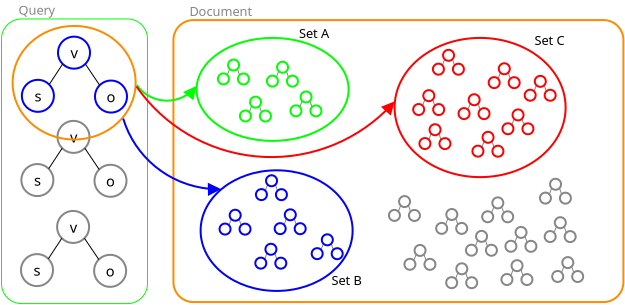 <?xml version="1.0" encoding="UTF-8"?>
<dia:diagram xmlns:dia="http://www.lysator.liu.se/~alla/dia/">
  <dia:layer name="Background" visible="true" active="true">
    <dia:object type="Standard - Box" version="0" id="O0">
      <dia:attribute name="obj_pos">
        <dia:point val="2.7,3.55"/>
      </dia:attribute>
      <dia:attribute name="obj_bb">
        <dia:rectangle val="2.675,3.525;10.025,17.806"/>
      </dia:attribute>
      <dia:attribute name="elem_corner">
        <dia:point val="2.7,3.55"/>
      </dia:attribute>
      <dia:attribute name="elem_width">
        <dia:real val="7.3"/>
      </dia:attribute>
      <dia:attribute name="elem_height">
        <dia:real val="14.231"/>
      </dia:attribute>
      <dia:attribute name="border_width">
        <dia:real val="0.05"/>
      </dia:attribute>
      <dia:attribute name="border_color">
        <dia:color val="#00ff00"/>
      </dia:attribute>
      <dia:attribute name="show_background">
        <dia:boolean val="true"/>
      </dia:attribute>
      <dia:attribute name="corner_radius">
        <dia:real val="1"/>
      </dia:attribute>
    </dia:object>
    <dia:group>
      <dia:object type="Standard - Ellipse" version="0" id="O1">
        <dia:attribute name="obj_pos">
          <dia:point val="3.719,6.594"/>
        </dia:attribute>
        <dia:attribute name="obj_bb">
          <dia:rectangle val="3.669,6.544;5.369,8.244"/>
        </dia:attribute>
        <dia:attribute name="elem_corner">
          <dia:point val="3.719,6.594"/>
        </dia:attribute>
        <dia:attribute name="elem_width">
          <dia:real val="1.6"/>
        </dia:attribute>
        <dia:attribute name="elem_height">
          <dia:real val="1.6"/>
        </dia:attribute>
        <dia:attribute name="border_width">
          <dia:real val="0.1"/>
        </dia:attribute>
        <dia:attribute name="border_color">
          <dia:color val="#0000ff"/>
        </dia:attribute>
        <dia:attribute name="aspect">
          <dia:enum val="2"/>
        </dia:attribute>
      </dia:object>
      <dia:object type="Standard - Ellipse" version="0" id="O2">
        <dia:attribute name="obj_pos">
          <dia:point val="7.375,6.63"/>
        </dia:attribute>
        <dia:attribute name="obj_bb">
          <dia:rectangle val="7.325,6.58;9.025,8.28"/>
        </dia:attribute>
        <dia:attribute name="elem_corner">
          <dia:point val="7.375,6.63"/>
        </dia:attribute>
        <dia:attribute name="elem_width">
          <dia:real val="1.6"/>
        </dia:attribute>
        <dia:attribute name="elem_height">
          <dia:real val="1.6"/>
        </dia:attribute>
        <dia:attribute name="border_width">
          <dia:real val="0.1"/>
        </dia:attribute>
        <dia:attribute name="border_color">
          <dia:color val="#0000ff"/>
        </dia:attribute>
        <dia:attribute name="aspect">
          <dia:enum val="2"/>
        </dia:attribute>
      </dia:object>
      <dia:object type="Standard - Ellipse" version="0" id="O3">
        <dia:attribute name="obj_pos">
          <dia:point val="5.525,4.435"/>
        </dia:attribute>
        <dia:attribute name="obj_bb">
          <dia:rectangle val="5.475,4.385;7.175,6.085"/>
        </dia:attribute>
        <dia:attribute name="elem_corner">
          <dia:point val="5.525,4.435"/>
        </dia:attribute>
        <dia:attribute name="elem_width">
          <dia:real val="1.6"/>
        </dia:attribute>
        <dia:attribute name="elem_height">
          <dia:real val="1.6"/>
        </dia:attribute>
        <dia:attribute name="border_width">
          <dia:real val="0.1"/>
        </dia:attribute>
        <dia:attribute name="border_color">
          <dia:color val="#0000ff"/>
        </dia:attribute>
        <dia:attribute name="aspect">
          <dia:enum val="2"/>
        </dia:attribute>
      </dia:object>
      <dia:object type="Standard - Text" version="1" id="O4">
        <dia:attribute name="obj_pos">
          <dia:point val="4.519,7.394"/>
        </dia:attribute>
        <dia:attribute name="obj_bb">
          <dia:rectangle val="4.327,6.965;4.71,7.822"/>
        </dia:attribute>
        <dia:attribute name="text">
          <dia:composite type="text">
            <dia:attribute name="string">
              <dia:string>#s#</dia:string>
            </dia:attribute>
            <dia:attribute name="font">
              <dia:font family="sans" style="0" name="Helvetica"/>
            </dia:attribute>
            <dia:attribute name="height">
              <dia:real val="0.917"/>
            </dia:attribute>
            <dia:attribute name="pos">
              <dia:point val="4.519,7.647"/>
            </dia:attribute>
            <dia:attribute name="color">
              <dia:color val="#000000"/>
            </dia:attribute>
            <dia:attribute name="alignment">
              <dia:enum val="1"/>
            </dia:attribute>
          </dia:composite>
        </dia:attribute>
        <dia:attribute name="valign">
          <dia:enum val="2"/>
        </dia:attribute>
        <dia:connections>
          <dia:connection handle="0" to="O1" connection="8"/>
        </dia:connections>
      </dia:object>
      <dia:object type="Standard - Text" version="1" id="O5">
        <dia:attribute name="obj_pos">
          <dia:point val="6.325,5.235"/>
        </dia:attribute>
        <dia:attribute name="obj_bb">
          <dia:rectangle val="6.107,4.806;6.543,5.664"/>
        </dia:attribute>
        <dia:attribute name="text">
          <dia:composite type="text">
            <dia:attribute name="string">
              <dia:string>#v#</dia:string>
            </dia:attribute>
            <dia:attribute name="font">
              <dia:font family="sans" style="0" name="Helvetica"/>
            </dia:attribute>
            <dia:attribute name="height">
              <dia:real val="0.917"/>
            </dia:attribute>
            <dia:attribute name="pos">
              <dia:point val="6.325,5.489"/>
            </dia:attribute>
            <dia:attribute name="color">
              <dia:color val="#000000"/>
            </dia:attribute>
            <dia:attribute name="alignment">
              <dia:enum val="1"/>
            </dia:attribute>
          </dia:composite>
        </dia:attribute>
        <dia:attribute name="valign">
          <dia:enum val="2"/>
        </dia:attribute>
        <dia:connections>
          <dia:connection handle="0" to="O3" connection="8"/>
        </dia:connections>
      </dia:object>
      <dia:object type="Standard - Text" version="1" id="O6">
        <dia:attribute name="obj_pos">
          <dia:point val="8.175,7.43"/>
        </dia:attribute>
        <dia:attribute name="obj_bb">
          <dia:rectangle val="7.95,7.001;8.4,7.859"/>
        </dia:attribute>
        <dia:attribute name="text">
          <dia:composite type="text">
            <dia:attribute name="string">
              <dia:string>#o#</dia:string>
            </dia:attribute>
            <dia:attribute name="font">
              <dia:font family="sans" style="0" name="Helvetica"/>
            </dia:attribute>
            <dia:attribute name="height">
              <dia:real val="0.917"/>
            </dia:attribute>
            <dia:attribute name="pos">
              <dia:point val="8.175,7.684"/>
            </dia:attribute>
            <dia:attribute name="color">
              <dia:color val="#000000"/>
            </dia:attribute>
            <dia:attribute name="alignment">
              <dia:enum val="1"/>
            </dia:attribute>
          </dia:composite>
        </dia:attribute>
        <dia:attribute name="valign">
          <dia:enum val="2"/>
        </dia:attribute>
        <dia:connections>
          <dia:connection handle="0" to="O2" connection="8"/>
        </dia:connections>
      </dia:object>
      <dia:object type="Standard - Line" version="0" id="O7">
        <dia:attribute name="obj_pos">
          <dia:point val="5.084,6.828"/>
        </dia:attribute>
        <dia:attribute name="obj_bb">
          <dia:rectangle val="5.05,5.766;5.794,6.863"/>
        </dia:attribute>
        <dia:attribute name="conn_endpoints">
          <dia:point val="5.084,6.828"/>
          <dia:point val="5.759,5.801"/>
        </dia:attribute>
        <dia:attribute name="numcp">
          <dia:int val="1"/>
        </dia:attribute>
        <dia:attribute name="line_width">
          <dia:real val="0.05"/>
        </dia:attribute>
        <dia:connections>
          <dia:connection handle="0" to="O1" connection="2"/>
          <dia:connection handle="1" to="O3" connection="5"/>
        </dia:connections>
      </dia:object>
      <dia:object type="Standard - Line" version="0" id="O8">
        <dia:attribute name="obj_pos">
          <dia:point val="6.891,5.801"/>
        </dia:attribute>
        <dia:attribute name="obj_bb">
          <dia:rectangle val="6.856,5.766;7.644,6.899"/>
        </dia:attribute>
        <dia:attribute name="conn_endpoints">
          <dia:point val="6.891,5.801"/>
          <dia:point val="7.609,6.864"/>
        </dia:attribute>
        <dia:attribute name="numcp">
          <dia:int val="1"/>
        </dia:attribute>
        <dia:attribute name="line_width">
          <dia:real val="0.05"/>
        </dia:attribute>
        <dia:connections>
          <dia:connection handle="0" to="O3" connection="7"/>
          <dia:connection handle="1" to="O2" connection="0"/>
        </dia:connections>
      </dia:object>
    </dia:group>
    <dia:object type="Standard - Text" version="1" id="O9">
      <dia:attribute name="obj_pos">
        <dia:point val="3.544,3.337"/>
      </dia:attribute>
      <dia:attribute name="obj_bb">
        <dia:rectangle val="3.544,2.743;5.491,3.49"/>
      </dia:attribute>
      <dia:attribute name="text">
        <dia:composite type="text">
          <dia:attribute name="string">
            <dia:string>#Query#</dia:string>
          </dia:attribute>
          <dia:attribute name="font">
            <dia:font family="sans" style="0" name="Helvetica"/>
          </dia:attribute>
          <dia:attribute name="height">
            <dia:real val="0.8"/>
          </dia:attribute>
          <dia:attribute name="pos">
            <dia:point val="3.544,3.337"/>
          </dia:attribute>
          <dia:attribute name="color">
            <dia:color val="#868686"/>
          </dia:attribute>
          <dia:attribute name="alignment">
            <dia:enum val="0"/>
          </dia:attribute>
        </dia:composite>
      </dia:attribute>
      <dia:attribute name="valign">
        <dia:enum val="3"/>
      </dia:attribute>
    </dia:object>
    <dia:group>
      <dia:object type="Standard - Ellipse" version="0" id="O10">
        <dia:attribute name="obj_pos">
          <dia:point val="3.694,10.805"/>
        </dia:attribute>
        <dia:attribute name="obj_bb">
          <dia:rectangle val="3.644,10.755;5.344,12.455"/>
        </dia:attribute>
        <dia:attribute name="elem_corner">
          <dia:point val="3.694,10.805"/>
        </dia:attribute>
        <dia:attribute name="elem_width">
          <dia:real val="1.6"/>
        </dia:attribute>
        <dia:attribute name="elem_height">
          <dia:real val="1.6"/>
        </dia:attribute>
        <dia:attribute name="border_width">
          <dia:real val="0.1"/>
        </dia:attribute>
        <dia:attribute name="border_color">
          <dia:color val="#868686"/>
        </dia:attribute>
        <dia:attribute name="aspect">
          <dia:enum val="2"/>
        </dia:attribute>
      </dia:object>
      <dia:object type="Standard - Ellipse" version="0" id="O11">
        <dia:attribute name="obj_pos">
          <dia:point val="7.35,10.841"/>
        </dia:attribute>
        <dia:attribute name="obj_bb">
          <dia:rectangle val="7.3,10.791;9,12.491"/>
        </dia:attribute>
        <dia:attribute name="elem_corner">
          <dia:point val="7.35,10.841"/>
        </dia:attribute>
        <dia:attribute name="elem_width">
          <dia:real val="1.6"/>
        </dia:attribute>
        <dia:attribute name="elem_height">
          <dia:real val="1.6"/>
        </dia:attribute>
        <dia:attribute name="border_width">
          <dia:real val="0.1"/>
        </dia:attribute>
        <dia:attribute name="border_color">
          <dia:color val="#868686"/>
        </dia:attribute>
        <dia:attribute name="aspect">
          <dia:enum val="2"/>
        </dia:attribute>
      </dia:object>
      <dia:object type="Standard - Ellipse" version="0" id="O12">
        <dia:attribute name="obj_pos">
          <dia:point val="5.5,8.646"/>
        </dia:attribute>
        <dia:attribute name="obj_bb">
          <dia:rectangle val="5.45,8.596;7.15,10.296"/>
        </dia:attribute>
        <dia:attribute name="elem_corner">
          <dia:point val="5.5,8.646"/>
        </dia:attribute>
        <dia:attribute name="elem_width">
          <dia:real val="1.6"/>
        </dia:attribute>
        <dia:attribute name="elem_height">
          <dia:real val="1.6"/>
        </dia:attribute>
        <dia:attribute name="border_width">
          <dia:real val="0.1"/>
        </dia:attribute>
        <dia:attribute name="border_color">
          <dia:color val="#868686"/>
        </dia:attribute>
        <dia:attribute name="aspect">
          <dia:enum val="2"/>
        </dia:attribute>
      </dia:object>
      <dia:object type="Standard - Text" version="1" id="O13">
        <dia:attribute name="obj_pos">
          <dia:point val="4.494,11.605"/>
        </dia:attribute>
        <dia:attribute name="obj_bb">
          <dia:rectangle val="4.303,11.176;4.685,12.034"/>
        </dia:attribute>
        <dia:attribute name="text">
          <dia:composite type="text">
            <dia:attribute name="string">
              <dia:string>#s#</dia:string>
            </dia:attribute>
            <dia:attribute name="font">
              <dia:font family="sans" style="0" name="Helvetica"/>
            </dia:attribute>
            <dia:attribute name="height">
              <dia:real val="0.917"/>
            </dia:attribute>
            <dia:attribute name="pos">
              <dia:point val="4.494,11.859"/>
            </dia:attribute>
            <dia:attribute name="color">
              <dia:color val="#000000"/>
            </dia:attribute>
            <dia:attribute name="alignment">
              <dia:enum val="1"/>
            </dia:attribute>
          </dia:composite>
        </dia:attribute>
        <dia:attribute name="valign">
          <dia:enum val="2"/>
        </dia:attribute>
        <dia:connections>
          <dia:connection handle="0" to="O10" connection="8"/>
        </dia:connections>
      </dia:object>
      <dia:object type="Standard - Text" version="1" id="O14">
        <dia:attribute name="obj_pos">
          <dia:point val="6.3,9.446"/>
        </dia:attribute>
        <dia:attribute name="obj_bb">
          <dia:rectangle val="6.082,9.018;6.518,9.875"/>
        </dia:attribute>
        <dia:attribute name="text">
          <dia:composite type="text">
            <dia:attribute name="string">
              <dia:string>#v#</dia:string>
            </dia:attribute>
            <dia:attribute name="font">
              <dia:font family="sans" style="0" name="Helvetica"/>
            </dia:attribute>
            <dia:attribute name="height">
              <dia:real val="0.917"/>
            </dia:attribute>
            <dia:attribute name="pos">
              <dia:point val="6.3,9.7"/>
            </dia:attribute>
            <dia:attribute name="color">
              <dia:color val="#000000"/>
            </dia:attribute>
            <dia:attribute name="alignment">
              <dia:enum val="1"/>
            </dia:attribute>
          </dia:composite>
        </dia:attribute>
        <dia:attribute name="valign">
          <dia:enum val="2"/>
        </dia:attribute>
        <dia:connections>
          <dia:connection handle="0" to="O12" connection="8"/>
        </dia:connections>
      </dia:object>
      <dia:object type="Standard - Text" version="1" id="O15">
        <dia:attribute name="obj_pos">
          <dia:point val="8.15,11.641"/>
        </dia:attribute>
        <dia:attribute name="obj_bb">
          <dia:rectangle val="7.925,11.213;8.375,12.07"/>
        </dia:attribute>
        <dia:attribute name="text">
          <dia:composite type="text">
            <dia:attribute name="string">
              <dia:string>#o#</dia:string>
            </dia:attribute>
            <dia:attribute name="font">
              <dia:font family="sans" style="0" name="Helvetica"/>
            </dia:attribute>
            <dia:attribute name="height">
              <dia:real val="0.917"/>
            </dia:attribute>
            <dia:attribute name="pos">
              <dia:point val="8.15,11.895"/>
            </dia:attribute>
            <dia:attribute name="color">
              <dia:color val="#000000"/>
            </dia:attribute>
            <dia:attribute name="alignment">
              <dia:enum val="1"/>
            </dia:attribute>
          </dia:composite>
        </dia:attribute>
        <dia:attribute name="valign">
          <dia:enum val="2"/>
        </dia:attribute>
        <dia:connections>
          <dia:connection handle="0" to="O11" connection="8"/>
        </dia:connections>
      </dia:object>
      <dia:object type="Standard - Line" version="0" id="O16">
        <dia:attribute name="obj_pos">
          <dia:point val="5.059,11.039"/>
        </dia:attribute>
        <dia:attribute name="obj_bb">
          <dia:rectangle val="5.025,9.977;5.769,11.074"/>
        </dia:attribute>
        <dia:attribute name="conn_endpoints">
          <dia:point val="5.059,11.039"/>
          <dia:point val="5.734,10.012"/>
        </dia:attribute>
        <dia:attribute name="numcp">
          <dia:int val="1"/>
        </dia:attribute>
        <dia:attribute name="line_width">
          <dia:real val="0.05"/>
        </dia:attribute>
        <dia:connections>
          <dia:connection handle="0" to="O10" connection="2"/>
          <dia:connection handle="1" to="O12" connection="5"/>
        </dia:connections>
      </dia:object>
      <dia:object type="Standard - Line" version="0" id="O17">
        <dia:attribute name="obj_pos">
          <dia:point val="6.866,10.012"/>
        </dia:attribute>
        <dia:attribute name="obj_bb">
          <dia:rectangle val="6.831,9.977;7.619,11.11"/>
        </dia:attribute>
        <dia:attribute name="conn_endpoints">
          <dia:point val="6.866,10.012"/>
          <dia:point val="7.584,11.076"/>
        </dia:attribute>
        <dia:attribute name="numcp">
          <dia:int val="1"/>
        </dia:attribute>
        <dia:attribute name="line_width">
          <dia:real val="0.05"/>
        </dia:attribute>
        <dia:connections>
          <dia:connection handle="0" to="O12" connection="7"/>
          <dia:connection handle="1" to="O11" connection="0"/>
        </dia:connections>
      </dia:object>
    </dia:group>
    <dia:group>
      <dia:object type="Standard - Ellipse" version="0" id="O18">
        <dia:attribute name="obj_pos">
          <dia:point val="3.675,15.307"/>
        </dia:attribute>
        <dia:attribute name="obj_bb">
          <dia:rectangle val="3.625,15.258;5.325,16.957"/>
        </dia:attribute>
        <dia:attribute name="elem_corner">
          <dia:point val="3.675,15.307"/>
        </dia:attribute>
        <dia:attribute name="elem_width">
          <dia:real val="1.6"/>
        </dia:attribute>
        <dia:attribute name="elem_height">
          <dia:real val="1.6"/>
        </dia:attribute>
        <dia:attribute name="border_width">
          <dia:real val="0.1"/>
        </dia:attribute>
        <dia:attribute name="border_color">
          <dia:color val="#868686"/>
        </dia:attribute>
        <dia:attribute name="aspect">
          <dia:enum val="2"/>
        </dia:attribute>
      </dia:object>
      <dia:object type="Standard - Ellipse" version="0" id="O19">
        <dia:attribute name="obj_pos">
          <dia:point val="7.331,15.344"/>
        </dia:attribute>
        <dia:attribute name="obj_bb">
          <dia:rectangle val="7.281,15.294;8.981,16.994"/>
        </dia:attribute>
        <dia:attribute name="elem_corner">
          <dia:point val="7.331,15.344"/>
        </dia:attribute>
        <dia:attribute name="elem_width">
          <dia:real val="1.6"/>
        </dia:attribute>
        <dia:attribute name="elem_height">
          <dia:real val="1.6"/>
        </dia:attribute>
        <dia:attribute name="border_width">
          <dia:real val="0.1"/>
        </dia:attribute>
        <dia:attribute name="border_color">
          <dia:color val="#868686"/>
        </dia:attribute>
        <dia:attribute name="aspect">
          <dia:enum val="2"/>
        </dia:attribute>
      </dia:object>
      <dia:object type="Standard - Ellipse" version="0" id="O20">
        <dia:attribute name="obj_pos">
          <dia:point val="5.481,13.149"/>
        </dia:attribute>
        <dia:attribute name="obj_bb">
          <dia:rectangle val="5.431,13.099;7.131,14.799"/>
        </dia:attribute>
        <dia:attribute name="elem_corner">
          <dia:point val="5.481,13.149"/>
        </dia:attribute>
        <dia:attribute name="elem_width">
          <dia:real val="1.6"/>
        </dia:attribute>
        <dia:attribute name="elem_height">
          <dia:real val="1.6"/>
        </dia:attribute>
        <dia:attribute name="border_width">
          <dia:real val="0.1"/>
        </dia:attribute>
        <dia:attribute name="border_color">
          <dia:color val="#868686"/>
        </dia:attribute>
        <dia:attribute name="aspect">
          <dia:enum val="2"/>
        </dia:attribute>
      </dia:object>
      <dia:object type="Standard - Text" version="1" id="O21">
        <dia:attribute name="obj_pos">
          <dia:point val="4.475,16.108"/>
        </dia:attribute>
        <dia:attribute name="obj_bb">
          <dia:rectangle val="4.284,15.679;4.666,16.536"/>
        </dia:attribute>
        <dia:attribute name="text">
          <dia:composite type="text">
            <dia:attribute name="string">
              <dia:string>#s#</dia:string>
            </dia:attribute>
            <dia:attribute name="font">
              <dia:font family="sans" style="0" name="Helvetica"/>
            </dia:attribute>
            <dia:attribute name="height">
              <dia:real val="0.917"/>
            </dia:attribute>
            <dia:attribute name="pos">
              <dia:point val="4.475,16.361"/>
            </dia:attribute>
            <dia:attribute name="color">
              <dia:color val="#000000"/>
            </dia:attribute>
            <dia:attribute name="alignment">
              <dia:enum val="1"/>
            </dia:attribute>
          </dia:composite>
        </dia:attribute>
        <dia:attribute name="valign">
          <dia:enum val="2"/>
        </dia:attribute>
        <dia:connections>
          <dia:connection handle="0" to="O18" connection="8"/>
        </dia:connections>
      </dia:object>
      <dia:object type="Standard - Text" version="1" id="O22">
        <dia:attribute name="obj_pos">
          <dia:point val="6.281,13.949"/>
        </dia:attribute>
        <dia:attribute name="obj_bb">
          <dia:rectangle val="6.064,13.52;6.499,14.377"/>
        </dia:attribute>
        <dia:attribute name="text">
          <dia:composite type="text">
            <dia:attribute name="string">
              <dia:string>#v#</dia:string>
            </dia:attribute>
            <dia:attribute name="font">
              <dia:font family="sans" style="0" name="Helvetica"/>
            </dia:attribute>
            <dia:attribute name="height">
              <dia:real val="0.917"/>
            </dia:attribute>
            <dia:attribute name="pos">
              <dia:point val="6.281,14.203"/>
            </dia:attribute>
            <dia:attribute name="color">
              <dia:color val="#000000"/>
            </dia:attribute>
            <dia:attribute name="alignment">
              <dia:enum val="1"/>
            </dia:attribute>
          </dia:composite>
        </dia:attribute>
        <dia:attribute name="valign">
          <dia:enum val="2"/>
        </dia:attribute>
        <dia:connections>
          <dia:connection handle="0" to="O20" connection="8"/>
        </dia:connections>
      </dia:object>
      <dia:object type="Standard - Text" version="1" id="O23">
        <dia:attribute name="obj_pos">
          <dia:point val="8.131,16.144"/>
        </dia:attribute>
        <dia:attribute name="obj_bb">
          <dia:rectangle val="7.906,15.715;8.356,16.573"/>
        </dia:attribute>
        <dia:attribute name="text">
          <dia:composite type="text">
            <dia:attribute name="string">
              <dia:string>#o#</dia:string>
            </dia:attribute>
            <dia:attribute name="font">
              <dia:font family="sans" style="0" name="Helvetica"/>
            </dia:attribute>
            <dia:attribute name="height">
              <dia:real val="0.917"/>
            </dia:attribute>
            <dia:attribute name="pos">
              <dia:point val="8.131,16.398"/>
            </dia:attribute>
            <dia:attribute name="color">
              <dia:color val="#000000"/>
            </dia:attribute>
            <dia:attribute name="alignment">
              <dia:enum val="1"/>
            </dia:attribute>
          </dia:composite>
        </dia:attribute>
        <dia:attribute name="valign">
          <dia:enum val="2"/>
        </dia:attribute>
        <dia:connections>
          <dia:connection handle="0" to="O19" connection="8"/>
        </dia:connections>
      </dia:object>
      <dia:object type="Standard - Line" version="0" id="O24">
        <dia:attribute name="obj_pos">
          <dia:point val="5.041,15.542"/>
        </dia:attribute>
        <dia:attribute name="obj_bb">
          <dia:rectangle val="5.006,14.48;5.75,15.576"/>
        </dia:attribute>
        <dia:attribute name="conn_endpoints">
          <dia:point val="5.041,15.542"/>
          <dia:point val="5.716,14.514"/>
        </dia:attribute>
        <dia:attribute name="numcp">
          <dia:int val="1"/>
        </dia:attribute>
        <dia:attribute name="line_width">
          <dia:real val="0.05"/>
        </dia:attribute>
        <dia:connections>
          <dia:connection handle="0" to="O18" connection="2"/>
          <dia:connection handle="1" to="O20" connection="5"/>
        </dia:connections>
      </dia:object>
      <dia:object type="Standard - Line" version="0" id="O25">
        <dia:attribute name="obj_pos">
          <dia:point val="6.847,14.514"/>
        </dia:attribute>
        <dia:attribute name="obj_bb">
          <dia:rectangle val="6.812,14.48;7.6,15.613"/>
        </dia:attribute>
        <dia:attribute name="conn_endpoints">
          <dia:point val="6.847,14.514"/>
          <dia:point val="7.566,15.578"/>
        </dia:attribute>
        <dia:attribute name="numcp">
          <dia:int val="1"/>
        </dia:attribute>
        <dia:attribute name="line_width">
          <dia:real val="0.05"/>
        </dia:attribute>
        <dia:connections>
          <dia:connection handle="0" to="O20" connection="7"/>
          <dia:connection handle="1" to="O19" connection="0"/>
        </dia:connections>
      </dia:object>
    </dia:group>
    <dia:object type="Standard - Box" version="0" id="O26">
      <dia:attribute name="obj_pos">
        <dia:point val="11.296,3.606"/>
      </dia:attribute>
      <dia:attribute name="obj_bb">
        <dia:rectangle val="11.246,3.556;33.846,17.756"/>
      </dia:attribute>
      <dia:attribute name="elem_corner">
        <dia:point val="11.296,3.606"/>
      </dia:attribute>
      <dia:attribute name="elem_width">
        <dia:real val="22.5"/>
      </dia:attribute>
      <dia:attribute name="elem_height">
        <dia:real val="14.1"/>
      </dia:attribute>
      <dia:attribute name="border_width">
        <dia:real val="0.1"/>
      </dia:attribute>
      <dia:attribute name="border_color">
        <dia:color val="#ff8b00"/>
      </dia:attribute>
      <dia:attribute name="show_background">
        <dia:boolean val="true"/>
      </dia:attribute>
      <dia:attribute name="corner_radius">
        <dia:real val="1"/>
      </dia:attribute>
    </dia:object>
    <dia:object type="Standard - Text" version="1" id="O27">
      <dia:attribute name="obj_pos">
        <dia:point val="12.096,3.406"/>
      </dia:attribute>
      <dia:attribute name="obj_bb">
        <dia:rectangle val="12.096,2.811;15.411,3.559"/>
      </dia:attribute>
      <dia:attribute name="text">
        <dia:composite type="text">
          <dia:attribute name="string">
            <dia:string>#Document#</dia:string>
          </dia:attribute>
          <dia:attribute name="font">
            <dia:font family="sans" style="0" name="Helvetica"/>
          </dia:attribute>
          <dia:attribute name="height">
            <dia:real val="0.8"/>
          </dia:attribute>
          <dia:attribute name="pos">
            <dia:point val="12.096,3.406"/>
          </dia:attribute>
          <dia:attribute name="color">
            <dia:color val="#868686"/>
          </dia:attribute>
          <dia:attribute name="alignment">
            <dia:enum val="0"/>
          </dia:attribute>
        </dia:composite>
      </dia:attribute>
      <dia:attribute name="valign">
        <dia:enum val="3"/>
      </dia:attribute>
    </dia:object>
    <dia:group>
      <dia:object type="Standard - Line" version="0" id="O28">
        <dia:attribute name="obj_pos">
          <dia:point val="17.733,7.646"/>
        </dia:attribute>
        <dia:attribute name="obj_bb">
          <dia:rectangle val="17.583,7.613;17.765,7.982"/>
        </dia:attribute>
        <dia:attribute name="conn_endpoints">
          <dia:point val="17.733,7.646"/>
          <dia:point val="17.616,7.949"/>
        </dia:attribute>
        <dia:attribute name="numcp">
          <dia:int val="1"/>
        </dia:attribute>
        <dia:attribute name="line_color">
          <dia:color val="#868686"/>
        </dia:attribute>
        <dia:attribute name="line_width">
          <dia:real val="0.05"/>
        </dia:attribute>
        <dia:connections>
          <dia:connection handle="0" to="O31" connection="5"/>
          <dia:connection handle="1" to="O30" connection="2"/>
        </dia:connections>
      </dia:object>
      <dia:object type="Standard - Line" version="0" id="O29">
        <dia:attribute name="obj_pos">
          <dia:point val="18.122,7.646"/>
        </dia:attribute>
        <dia:attribute name="obj_bb">
          <dia:rectangle val="18.09,7.614;18.258,7.984"/>
        </dia:attribute>
        <dia:attribute name="conn_endpoints">
          <dia:point val="18.122,7.646"/>
          <dia:point val="18.227,7.952"/>
        </dia:attribute>
        <dia:attribute name="numcp">
          <dia:int val="1"/>
        </dia:attribute>
        <dia:attribute name="line_color">
          <dia:color val="#868686"/>
        </dia:attribute>
        <dia:attribute name="line_width">
          <dia:real val="0.05"/>
        </dia:attribute>
        <dia:connections>
          <dia:connection handle="0" to="O31" connection="7"/>
          <dia:connection handle="1" to="O32" connection="0"/>
        </dia:connections>
      </dia:object>
      <dia:object type="Standard - Ellipse" version="0" id="O30">
        <dia:attribute name="obj_pos">
          <dia:point val="17.146,7.869"/>
        </dia:attribute>
        <dia:attribute name="obj_bb">
          <dia:rectangle val="17.096,7.819;17.746,8.469"/>
        </dia:attribute>
        <dia:attribute name="elem_corner">
          <dia:point val="17.146,7.869"/>
        </dia:attribute>
        <dia:attribute name="elem_width">
          <dia:real val="0.55"/>
        </dia:attribute>
        <dia:attribute name="elem_height">
          <dia:real val="0.55"/>
        </dia:attribute>
        <dia:attribute name="border_width">
          <dia:real val="0.1"/>
        </dia:attribute>
        <dia:attribute name="border_color">
          <dia:color val="#00ff00"/>
        </dia:attribute>
        <dia:attribute name="aspect">
          <dia:enum val="2"/>
        </dia:attribute>
      </dia:object>
      <dia:object type="Standard - Ellipse" version="0" id="O31">
        <dia:attribute name="obj_pos">
          <dia:point val="17.652,7.176"/>
        </dia:attribute>
        <dia:attribute name="obj_bb">
          <dia:rectangle val="17.602,7.126;18.252,7.776"/>
        </dia:attribute>
        <dia:attribute name="elem_corner">
          <dia:point val="17.652,7.176"/>
        </dia:attribute>
        <dia:attribute name="elem_width">
          <dia:real val="0.55"/>
        </dia:attribute>
        <dia:attribute name="elem_height">
          <dia:real val="0.55"/>
        </dia:attribute>
        <dia:attribute name="border_width">
          <dia:real val="0.1"/>
        </dia:attribute>
        <dia:attribute name="border_color">
          <dia:color val="#00ff00"/>
        </dia:attribute>
        <dia:attribute name="aspect">
          <dia:enum val="2"/>
        </dia:attribute>
      </dia:object>
      <dia:object type="Standard - Ellipse" version="0" id="O32">
        <dia:attribute name="obj_pos">
          <dia:point val="18.146,7.871"/>
        </dia:attribute>
        <dia:attribute name="obj_bb">
          <dia:rectangle val="18.096,7.821;18.746,8.471"/>
        </dia:attribute>
        <dia:attribute name="elem_corner">
          <dia:point val="18.146,7.871"/>
        </dia:attribute>
        <dia:attribute name="elem_width">
          <dia:real val="0.55"/>
        </dia:attribute>
        <dia:attribute name="elem_height">
          <dia:real val="0.55"/>
        </dia:attribute>
        <dia:attribute name="border_width">
          <dia:real val="0.1"/>
        </dia:attribute>
        <dia:attribute name="border_color">
          <dia:color val="#00ff00"/>
        </dia:attribute>
        <dia:attribute name="aspect">
          <dia:enum val="2"/>
        </dia:attribute>
      </dia:object>
    </dia:group>
    <dia:group>
      <dia:object type="Standard - Line" version="0" id="O33">
        <dia:attribute name="obj_pos">
          <dia:point val="14.108,6.049"/>
        </dia:attribute>
        <dia:attribute name="obj_bb">
          <dia:rectangle val="13.958,6.017;14.14,6.385"/>
        </dia:attribute>
        <dia:attribute name="conn_endpoints">
          <dia:point val="14.108,6.049"/>
          <dia:point val="13.991,6.353"/>
        </dia:attribute>
        <dia:attribute name="numcp">
          <dia:int val="1"/>
        </dia:attribute>
        <dia:attribute name="line_color">
          <dia:color val="#868686"/>
        </dia:attribute>
        <dia:attribute name="line_width">
          <dia:real val="0.05"/>
        </dia:attribute>
        <dia:connections>
          <dia:connection handle="0" to="O36" connection="5"/>
          <dia:connection handle="1" to="O35" connection="2"/>
        </dia:connections>
      </dia:object>
      <dia:object type="Standard - Line" version="0" id="O34">
        <dia:attribute name="obj_pos">
          <dia:point val="14.497,6.049"/>
        </dia:attribute>
        <dia:attribute name="obj_bb">
          <dia:rectangle val="14.465,6.018;14.633,6.387"/>
        </dia:attribute>
        <dia:attribute name="conn_endpoints">
          <dia:point val="14.497,6.049"/>
          <dia:point val="14.602,6.356"/>
        </dia:attribute>
        <dia:attribute name="numcp">
          <dia:int val="1"/>
        </dia:attribute>
        <dia:attribute name="line_color">
          <dia:color val="#868686"/>
        </dia:attribute>
        <dia:attribute name="line_width">
          <dia:real val="0.05"/>
        </dia:attribute>
        <dia:connections>
          <dia:connection handle="0" to="O36" connection="7"/>
          <dia:connection handle="1" to="O37" connection="0"/>
        </dia:connections>
      </dia:object>
      <dia:object type="Standard - Ellipse" version="0" id="O35">
        <dia:attribute name="obj_pos">
          <dia:point val="13.521,6.272"/>
        </dia:attribute>
        <dia:attribute name="obj_bb">
          <dia:rectangle val="13.471,6.223;14.121,6.872"/>
        </dia:attribute>
        <dia:attribute name="elem_corner">
          <dia:point val="13.521,6.272"/>
        </dia:attribute>
        <dia:attribute name="elem_width">
          <dia:real val="0.55"/>
        </dia:attribute>
        <dia:attribute name="elem_height">
          <dia:real val="0.55"/>
        </dia:attribute>
        <dia:attribute name="border_width">
          <dia:real val="0.1"/>
        </dia:attribute>
        <dia:attribute name="border_color">
          <dia:color val="#00ff00"/>
        </dia:attribute>
        <dia:attribute name="aspect">
          <dia:enum val="2"/>
        </dia:attribute>
      </dia:object>
      <dia:object type="Standard - Ellipse" version="0" id="O36">
        <dia:attribute name="obj_pos">
          <dia:point val="14.027,5.58"/>
        </dia:attribute>
        <dia:attribute name="obj_bb">
          <dia:rectangle val="13.977,5.53;14.627,6.18"/>
        </dia:attribute>
        <dia:attribute name="elem_corner">
          <dia:point val="14.027,5.58"/>
        </dia:attribute>
        <dia:attribute name="elem_width">
          <dia:real val="0.55"/>
        </dia:attribute>
        <dia:attribute name="elem_height">
          <dia:real val="0.55"/>
        </dia:attribute>
        <dia:attribute name="border_width">
          <dia:real val="0.1"/>
        </dia:attribute>
        <dia:attribute name="border_color">
          <dia:color val="#00ff00"/>
        </dia:attribute>
        <dia:attribute name="aspect">
          <dia:enum val="2"/>
        </dia:attribute>
      </dia:object>
      <dia:object type="Standard - Ellipse" version="0" id="O37">
        <dia:attribute name="obj_pos">
          <dia:point val="14.521,6.275"/>
        </dia:attribute>
        <dia:attribute name="obj_bb">
          <dia:rectangle val="14.471,6.225;15.121,6.875"/>
        </dia:attribute>
        <dia:attribute name="elem_corner">
          <dia:point val="14.521,6.275"/>
        </dia:attribute>
        <dia:attribute name="elem_width">
          <dia:real val="0.55"/>
        </dia:attribute>
        <dia:attribute name="elem_height">
          <dia:real val="0.55"/>
        </dia:attribute>
        <dia:attribute name="border_width">
          <dia:real val="0.1"/>
        </dia:attribute>
        <dia:attribute name="border_color">
          <dia:color val="#00ff00"/>
        </dia:attribute>
        <dia:attribute name="aspect">
          <dia:enum val="2"/>
        </dia:attribute>
      </dia:object>
    </dia:group>
    <dia:group>
      <dia:object type="Standard - Line" version="0" id="O38">
        <dia:attribute name="obj_pos">
          <dia:point val="15.208,7.904"/>
        </dia:attribute>
        <dia:attribute name="obj_bb">
          <dia:rectangle val="15.058,7.872;15.24,8.24"/>
        </dia:attribute>
        <dia:attribute name="conn_endpoints">
          <dia:point val="15.208,7.904"/>
          <dia:point val="15.091,8.208"/>
        </dia:attribute>
        <dia:attribute name="numcp">
          <dia:int val="1"/>
        </dia:attribute>
        <dia:attribute name="line_color">
          <dia:color val="#868686"/>
        </dia:attribute>
        <dia:attribute name="line_width">
          <dia:real val="0.05"/>
        </dia:attribute>
        <dia:connections>
          <dia:connection handle="0" to="O41" connection="5"/>
          <dia:connection handle="1" to="O40" connection="2"/>
        </dia:connections>
      </dia:object>
      <dia:object type="Standard - Line" version="0" id="O39">
        <dia:attribute name="obj_pos">
          <dia:point val="15.597,7.904"/>
        </dia:attribute>
        <dia:attribute name="obj_bb">
          <dia:rectangle val="15.565,7.873;15.733,8.242"/>
        </dia:attribute>
        <dia:attribute name="conn_endpoints">
          <dia:point val="15.597,7.904"/>
          <dia:point val="15.702,8.211"/>
        </dia:attribute>
        <dia:attribute name="numcp">
          <dia:int val="1"/>
        </dia:attribute>
        <dia:attribute name="line_color">
          <dia:color val="#868686"/>
        </dia:attribute>
        <dia:attribute name="line_width">
          <dia:real val="0.05"/>
        </dia:attribute>
        <dia:connections>
          <dia:connection handle="0" to="O41" connection="7"/>
          <dia:connection handle="1" to="O42" connection="0"/>
        </dia:connections>
      </dia:object>
      <dia:object type="Standard - Ellipse" version="0" id="O40">
        <dia:attribute name="obj_pos">
          <dia:point val="14.621,8.127"/>
        </dia:attribute>
        <dia:attribute name="obj_bb">
          <dia:rectangle val="14.571,8.078;15.221,8.727"/>
        </dia:attribute>
        <dia:attribute name="elem_corner">
          <dia:point val="14.621,8.127"/>
        </dia:attribute>
        <dia:attribute name="elem_width">
          <dia:real val="0.55"/>
        </dia:attribute>
        <dia:attribute name="elem_height">
          <dia:real val="0.55"/>
        </dia:attribute>
        <dia:attribute name="border_width">
          <dia:real val="0.1"/>
        </dia:attribute>
        <dia:attribute name="border_color">
          <dia:color val="#00ff00"/>
        </dia:attribute>
        <dia:attribute name="aspect">
          <dia:enum val="2"/>
        </dia:attribute>
      </dia:object>
      <dia:object type="Standard - Ellipse" version="0" id="O41">
        <dia:attribute name="obj_pos">
          <dia:point val="15.127,7.435"/>
        </dia:attribute>
        <dia:attribute name="obj_bb">
          <dia:rectangle val="15.077,7.385;15.727,8.035"/>
        </dia:attribute>
        <dia:attribute name="elem_corner">
          <dia:point val="15.127,7.435"/>
        </dia:attribute>
        <dia:attribute name="elem_width">
          <dia:real val="0.55"/>
        </dia:attribute>
        <dia:attribute name="elem_height">
          <dia:real val="0.55"/>
        </dia:attribute>
        <dia:attribute name="border_width">
          <dia:real val="0.1"/>
        </dia:attribute>
        <dia:attribute name="border_color">
          <dia:color val="#00ff00"/>
        </dia:attribute>
        <dia:attribute name="aspect">
          <dia:enum val="2"/>
        </dia:attribute>
      </dia:object>
      <dia:object type="Standard - Ellipse" version="0" id="O42">
        <dia:attribute name="obj_pos">
          <dia:point val="15.621,8.13"/>
        </dia:attribute>
        <dia:attribute name="obj_bb">
          <dia:rectangle val="15.571,8.08;16.221,8.73"/>
        </dia:attribute>
        <dia:attribute name="elem_corner">
          <dia:point val="15.621,8.13"/>
        </dia:attribute>
        <dia:attribute name="elem_width">
          <dia:real val="0.55"/>
        </dia:attribute>
        <dia:attribute name="elem_height">
          <dia:real val="0.55"/>
        </dia:attribute>
        <dia:attribute name="border_width">
          <dia:real val="0.1"/>
        </dia:attribute>
        <dia:attribute name="border_color">
          <dia:color val="#00ff00"/>
        </dia:attribute>
        <dia:attribute name="aspect">
          <dia:enum val="2"/>
        </dia:attribute>
      </dia:object>
    </dia:group>
    <dia:group>
      <dia:object type="Standard - Line" version="0" id="O43">
        <dia:attribute name="obj_pos">
          <dia:point val="16.558,6.159"/>
        </dia:attribute>
        <dia:attribute name="obj_bb">
          <dia:rectangle val="16.408,6.127;16.59,6.495"/>
        </dia:attribute>
        <dia:attribute name="conn_endpoints">
          <dia:point val="16.558,6.159"/>
          <dia:point val="16.441,6.463"/>
        </dia:attribute>
        <dia:attribute name="numcp">
          <dia:int val="1"/>
        </dia:attribute>
        <dia:attribute name="line_color">
          <dia:color val="#868686"/>
        </dia:attribute>
        <dia:attribute name="line_width">
          <dia:real val="0.05"/>
        </dia:attribute>
        <dia:connections>
          <dia:connection handle="0" to="O46" connection="5"/>
          <dia:connection handle="1" to="O45" connection="2"/>
        </dia:connections>
      </dia:object>
      <dia:object type="Standard - Line" version="0" id="O44">
        <dia:attribute name="obj_pos">
          <dia:point val="16.947,6.159"/>
        </dia:attribute>
        <dia:attribute name="obj_bb">
          <dia:rectangle val="16.915,6.128;17.084,6.497"/>
        </dia:attribute>
        <dia:attribute name="conn_endpoints">
          <dia:point val="16.947,6.159"/>
          <dia:point val="17.052,6.466"/>
        </dia:attribute>
        <dia:attribute name="numcp">
          <dia:int val="1"/>
        </dia:attribute>
        <dia:attribute name="line_color">
          <dia:color val="#868686"/>
        </dia:attribute>
        <dia:attribute name="line_width">
          <dia:real val="0.05"/>
        </dia:attribute>
        <dia:connections>
          <dia:connection handle="0" to="O46" connection="7"/>
          <dia:connection handle="1" to="O47" connection="0"/>
        </dia:connections>
      </dia:object>
      <dia:object type="Standard - Ellipse" version="0" id="O45">
        <dia:attribute name="obj_pos">
          <dia:point val="15.971,6.383"/>
        </dia:attribute>
        <dia:attribute name="obj_bb">
          <dia:rectangle val="15.921,6.332;16.571,6.982"/>
        </dia:attribute>
        <dia:attribute name="elem_corner">
          <dia:point val="15.971,6.383"/>
        </dia:attribute>
        <dia:attribute name="elem_width">
          <dia:real val="0.55"/>
        </dia:attribute>
        <dia:attribute name="elem_height">
          <dia:real val="0.55"/>
        </dia:attribute>
        <dia:attribute name="border_width">
          <dia:real val="0.1"/>
        </dia:attribute>
        <dia:attribute name="border_color">
          <dia:color val="#00ff00"/>
        </dia:attribute>
        <dia:attribute name="aspect">
          <dia:enum val="2"/>
        </dia:attribute>
      </dia:object>
      <dia:object type="Standard - Ellipse" version="0" id="O46">
        <dia:attribute name="obj_pos">
          <dia:point val="16.477,5.69"/>
        </dia:attribute>
        <dia:attribute name="obj_bb">
          <dia:rectangle val="16.427,5.64;17.077,6.29"/>
        </dia:attribute>
        <dia:attribute name="elem_corner">
          <dia:point val="16.477,5.69"/>
        </dia:attribute>
        <dia:attribute name="elem_width">
          <dia:real val="0.55"/>
        </dia:attribute>
        <dia:attribute name="elem_height">
          <dia:real val="0.55"/>
        </dia:attribute>
        <dia:attribute name="border_width">
          <dia:real val="0.1"/>
        </dia:attribute>
        <dia:attribute name="border_color">
          <dia:color val="#00ff00"/>
        </dia:attribute>
        <dia:attribute name="aspect">
          <dia:enum val="2"/>
        </dia:attribute>
      </dia:object>
      <dia:object type="Standard - Ellipse" version="0" id="O47">
        <dia:attribute name="obj_pos">
          <dia:point val="16.971,6.385"/>
        </dia:attribute>
        <dia:attribute name="obj_bb">
          <dia:rectangle val="16.921,6.335;17.571,6.985"/>
        </dia:attribute>
        <dia:attribute name="elem_corner">
          <dia:point val="16.971,6.385"/>
        </dia:attribute>
        <dia:attribute name="elem_width">
          <dia:real val="0.55"/>
        </dia:attribute>
        <dia:attribute name="elem_height">
          <dia:real val="0.55"/>
        </dia:attribute>
        <dia:attribute name="border_width">
          <dia:real val="0.1"/>
        </dia:attribute>
        <dia:attribute name="border_color">
          <dia:color val="#00ff00"/>
        </dia:attribute>
        <dia:attribute name="aspect">
          <dia:enum val="2"/>
        </dia:attribute>
      </dia:object>
    </dia:group>
    <dia:group>
      <dia:object type="Standard - Line" version="0" id="O48">
        <dia:attribute name="obj_pos">
          <dia:point val="18.795,14.787"/>
        </dia:attribute>
        <dia:attribute name="obj_bb">
          <dia:rectangle val="18.646,14.755;18.828,15.123"/>
        </dia:attribute>
        <dia:attribute name="conn_endpoints">
          <dia:point val="18.795,14.787"/>
          <dia:point val="18.678,15.091"/>
        </dia:attribute>
        <dia:attribute name="numcp">
          <dia:int val="1"/>
        </dia:attribute>
        <dia:attribute name="line_color">
          <dia:color val="#868686"/>
        </dia:attribute>
        <dia:attribute name="line_width">
          <dia:real val="0.05"/>
        </dia:attribute>
        <dia:connections>
          <dia:connection handle="0" to="O51" connection="5"/>
          <dia:connection handle="1" to="O50" connection="2"/>
        </dia:connections>
      </dia:object>
      <dia:object type="Standard - Line" version="0" id="O49">
        <dia:attribute name="obj_pos">
          <dia:point val="19.184,14.787"/>
        </dia:attribute>
        <dia:attribute name="obj_bb">
          <dia:rectangle val="19.152,14.755;19.321,15.125"/>
        </dia:attribute>
        <dia:attribute name="conn_endpoints">
          <dia:point val="19.184,14.787"/>
          <dia:point val="19.289,15.093"/>
        </dia:attribute>
        <dia:attribute name="numcp">
          <dia:int val="1"/>
        </dia:attribute>
        <dia:attribute name="line_color">
          <dia:color val="#868686"/>
        </dia:attribute>
        <dia:attribute name="line_width">
          <dia:real val="0.05"/>
        </dia:attribute>
        <dia:connections>
          <dia:connection handle="0" to="O51" connection="7"/>
          <dia:connection handle="1" to="O52" connection="0"/>
        </dia:connections>
      </dia:object>
      <dia:object type="Standard - Ellipse" version="0" id="O50">
        <dia:attribute name="obj_pos">
          <dia:point val="18.209,15.01"/>
        </dia:attribute>
        <dia:attribute name="obj_bb">
          <dia:rectangle val="18.159,14.96;18.809,15.61"/>
        </dia:attribute>
        <dia:attribute name="elem_corner">
          <dia:point val="18.209,15.01"/>
        </dia:attribute>
        <dia:attribute name="elem_width">
          <dia:real val="0.55"/>
        </dia:attribute>
        <dia:attribute name="elem_height">
          <dia:real val="0.55"/>
        </dia:attribute>
        <dia:attribute name="border_width">
          <dia:real val="0.1"/>
        </dia:attribute>
        <dia:attribute name="border_color">
          <dia:color val="#0000ff"/>
        </dia:attribute>
        <dia:attribute name="aspect">
          <dia:enum val="2"/>
        </dia:attribute>
      </dia:object>
      <dia:object type="Standard - Ellipse" version="0" id="O51">
        <dia:attribute name="obj_pos">
          <dia:point val="18.715,14.318"/>
        </dia:attribute>
        <dia:attribute name="obj_bb">
          <dia:rectangle val="18.665,14.268;19.315,14.918"/>
        </dia:attribute>
        <dia:attribute name="elem_corner">
          <dia:point val="18.715,14.318"/>
        </dia:attribute>
        <dia:attribute name="elem_width">
          <dia:real val="0.55"/>
        </dia:attribute>
        <dia:attribute name="elem_height">
          <dia:real val="0.55"/>
        </dia:attribute>
        <dia:attribute name="border_width">
          <dia:real val="0.1"/>
        </dia:attribute>
        <dia:attribute name="border_color">
          <dia:color val="#0000ff"/>
        </dia:attribute>
        <dia:attribute name="aspect">
          <dia:enum val="2"/>
        </dia:attribute>
      </dia:object>
      <dia:object type="Standard - Ellipse" version="0" id="O52">
        <dia:attribute name="obj_pos">
          <dia:point val="19.209,15.012"/>
        </dia:attribute>
        <dia:attribute name="obj_bb">
          <dia:rectangle val="19.159,14.963;19.809,15.613"/>
        </dia:attribute>
        <dia:attribute name="elem_corner">
          <dia:point val="19.209,15.012"/>
        </dia:attribute>
        <dia:attribute name="elem_width">
          <dia:real val="0.55"/>
        </dia:attribute>
        <dia:attribute name="elem_height">
          <dia:real val="0.55"/>
        </dia:attribute>
        <dia:attribute name="border_width">
          <dia:real val="0.1"/>
        </dia:attribute>
        <dia:attribute name="border_color">
          <dia:color val="#0000ff"/>
        </dia:attribute>
        <dia:attribute name="aspect">
          <dia:enum val="2"/>
        </dia:attribute>
      </dia:object>
    </dia:group>
    <dia:group>
      <dia:object type="Standard - Line" version="0" id="O53">
        <dia:attribute name="obj_pos">
          <dia:point val="14.189,13.558"/>
        </dia:attribute>
        <dia:attribute name="obj_bb">
          <dia:rectangle val="14.04,13.526;14.222,13.894"/>
        </dia:attribute>
        <dia:attribute name="conn_endpoints">
          <dia:point val="14.189,13.558"/>
          <dia:point val="14.072,13.862"/>
        </dia:attribute>
        <dia:attribute name="numcp">
          <dia:int val="1"/>
        </dia:attribute>
        <dia:attribute name="line_color">
          <dia:color val="#868686"/>
        </dia:attribute>
        <dia:attribute name="line_width">
          <dia:real val="0.05"/>
        </dia:attribute>
        <dia:connections>
          <dia:connection handle="0" to="O56" connection="5"/>
          <dia:connection handle="1" to="O55" connection="2"/>
        </dia:connections>
      </dia:object>
      <dia:object type="Standard - Line" version="0" id="O54">
        <dia:attribute name="obj_pos">
          <dia:point val="14.578,13.558"/>
        </dia:attribute>
        <dia:attribute name="obj_bb">
          <dia:rectangle val="14.546,13.526;14.715,13.896"/>
        </dia:attribute>
        <dia:attribute name="conn_endpoints">
          <dia:point val="14.578,13.558"/>
          <dia:point val="14.683,13.864"/>
        </dia:attribute>
        <dia:attribute name="numcp">
          <dia:int val="1"/>
        </dia:attribute>
        <dia:attribute name="line_color">
          <dia:color val="#868686"/>
        </dia:attribute>
        <dia:attribute name="line_width">
          <dia:real val="0.05"/>
        </dia:attribute>
        <dia:connections>
          <dia:connection handle="0" to="O56" connection="7"/>
          <dia:connection handle="1" to="O57" connection="0"/>
        </dia:connections>
      </dia:object>
      <dia:object type="Standard - Ellipse" version="0" id="O55">
        <dia:attribute name="obj_pos">
          <dia:point val="13.602,13.781"/>
        </dia:attribute>
        <dia:attribute name="obj_bb">
          <dia:rectangle val="13.552,13.731;14.202,14.381"/>
        </dia:attribute>
        <dia:attribute name="elem_corner">
          <dia:point val="13.602,13.781"/>
        </dia:attribute>
        <dia:attribute name="elem_width">
          <dia:real val="0.55"/>
        </dia:attribute>
        <dia:attribute name="elem_height">
          <dia:real val="0.55"/>
        </dia:attribute>
        <dia:attribute name="border_width">
          <dia:real val="0.1"/>
        </dia:attribute>
        <dia:attribute name="border_color">
          <dia:color val="#0000ff"/>
        </dia:attribute>
        <dia:attribute name="aspect">
          <dia:enum val="2"/>
        </dia:attribute>
      </dia:object>
      <dia:object type="Standard - Ellipse" version="0" id="O56">
        <dia:attribute name="obj_pos">
          <dia:point val="14.109,13.089"/>
        </dia:attribute>
        <dia:attribute name="obj_bb">
          <dia:rectangle val="14.059,13.039;14.709,13.689"/>
        </dia:attribute>
        <dia:attribute name="elem_corner">
          <dia:point val="14.109,13.089"/>
        </dia:attribute>
        <dia:attribute name="elem_width">
          <dia:real val="0.55"/>
        </dia:attribute>
        <dia:attribute name="elem_height">
          <dia:real val="0.55"/>
        </dia:attribute>
        <dia:attribute name="border_width">
          <dia:real val="0.1"/>
        </dia:attribute>
        <dia:attribute name="border_color">
          <dia:color val="#0000ff"/>
        </dia:attribute>
        <dia:attribute name="aspect">
          <dia:enum val="2"/>
        </dia:attribute>
      </dia:object>
      <dia:object type="Standard - Ellipse" version="0" id="O57">
        <dia:attribute name="obj_pos">
          <dia:point val="14.602,13.784"/>
        </dia:attribute>
        <dia:attribute name="obj_bb">
          <dia:rectangle val="14.552,13.734;15.202,14.384"/>
        </dia:attribute>
        <dia:attribute name="elem_corner">
          <dia:point val="14.602,13.784"/>
        </dia:attribute>
        <dia:attribute name="elem_width">
          <dia:real val="0.55"/>
        </dia:attribute>
        <dia:attribute name="elem_height">
          <dia:real val="0.55"/>
        </dia:attribute>
        <dia:attribute name="border_width">
          <dia:real val="0.1"/>
        </dia:attribute>
        <dia:attribute name="border_color">
          <dia:color val="#0000ff"/>
        </dia:attribute>
        <dia:attribute name="aspect">
          <dia:enum val="2"/>
        </dia:attribute>
      </dia:object>
    </dia:group>
    <dia:group>
      <dia:object type="Standard - Line" version="0" id="O58">
        <dia:attribute name="obj_pos">
          <dia:point val="16.008,11.835"/>
        </dia:attribute>
        <dia:attribute name="obj_bb">
          <dia:rectangle val="15.858,11.802;16.04,12.17"/>
        </dia:attribute>
        <dia:attribute name="conn_endpoints">
          <dia:point val="16.008,11.835"/>
          <dia:point val="15.891,12.138"/>
        </dia:attribute>
        <dia:attribute name="numcp">
          <dia:int val="1"/>
        </dia:attribute>
        <dia:attribute name="line_color">
          <dia:color val="#868686"/>
        </dia:attribute>
        <dia:attribute name="line_width">
          <dia:real val="0.05"/>
        </dia:attribute>
        <dia:connections>
          <dia:connection handle="0" to="O61" connection="5"/>
          <dia:connection handle="1" to="O60" connection="2"/>
        </dia:connections>
      </dia:object>
      <dia:object type="Standard - Line" version="0" id="O59">
        <dia:attribute name="obj_pos">
          <dia:point val="16.397,11.835"/>
        </dia:attribute>
        <dia:attribute name="obj_bb">
          <dia:rectangle val="16.365,11.803;16.534,12.172"/>
        </dia:attribute>
        <dia:attribute name="conn_endpoints">
          <dia:point val="16.397,11.835"/>
          <dia:point val="16.502,12.14"/>
        </dia:attribute>
        <dia:attribute name="numcp">
          <dia:int val="1"/>
        </dia:attribute>
        <dia:attribute name="line_color">
          <dia:color val="#868686"/>
        </dia:attribute>
        <dia:attribute name="line_width">
          <dia:real val="0.05"/>
        </dia:attribute>
        <dia:connections>
          <dia:connection handle="0" to="O61" connection="7"/>
          <dia:connection handle="1" to="O62" connection="0"/>
        </dia:connections>
      </dia:object>
      <dia:object type="Standard - Ellipse" version="0" id="O60">
        <dia:attribute name="obj_pos">
          <dia:point val="15.421,12.057"/>
        </dia:attribute>
        <dia:attribute name="obj_bb">
          <dia:rectangle val="15.371,12.008;16.021,12.658"/>
        </dia:attribute>
        <dia:attribute name="elem_corner">
          <dia:point val="15.421,12.057"/>
        </dia:attribute>
        <dia:attribute name="elem_width">
          <dia:real val="0.55"/>
        </dia:attribute>
        <dia:attribute name="elem_height">
          <dia:real val="0.55"/>
        </dia:attribute>
        <dia:attribute name="border_width">
          <dia:real val="0.1"/>
        </dia:attribute>
        <dia:attribute name="border_color">
          <dia:color val="#0000ff"/>
        </dia:attribute>
        <dia:attribute name="aspect">
          <dia:enum val="2"/>
        </dia:attribute>
      </dia:object>
      <dia:object type="Standard - Ellipse" version="0" id="O61">
        <dia:attribute name="obj_pos">
          <dia:point val="15.927,11.365"/>
        </dia:attribute>
        <dia:attribute name="obj_bb">
          <dia:rectangle val="15.877,11.315;16.527,11.965"/>
        </dia:attribute>
        <dia:attribute name="elem_corner">
          <dia:point val="15.927,11.365"/>
        </dia:attribute>
        <dia:attribute name="elem_width">
          <dia:real val="0.55"/>
        </dia:attribute>
        <dia:attribute name="elem_height">
          <dia:real val="0.55"/>
        </dia:attribute>
        <dia:attribute name="border_width">
          <dia:real val="0.1"/>
        </dia:attribute>
        <dia:attribute name="border_color">
          <dia:color val="#0000ff"/>
        </dia:attribute>
        <dia:attribute name="aspect">
          <dia:enum val="2"/>
        </dia:attribute>
      </dia:object>
      <dia:object type="Standard - Ellipse" version="0" id="O62">
        <dia:attribute name="obj_pos">
          <dia:point val="16.421,12.06"/>
        </dia:attribute>
        <dia:attribute name="obj_bb">
          <dia:rectangle val="16.371,12.01;17.021,12.66"/>
        </dia:attribute>
        <dia:attribute name="elem_corner">
          <dia:point val="16.421,12.06"/>
        </dia:attribute>
        <dia:attribute name="elem_width">
          <dia:real val="0.55"/>
        </dia:attribute>
        <dia:attribute name="elem_height">
          <dia:real val="0.55"/>
        </dia:attribute>
        <dia:attribute name="border_width">
          <dia:real val="0.1"/>
        </dia:attribute>
        <dia:attribute name="border_color">
          <dia:color val="#0000ff"/>
        </dia:attribute>
        <dia:attribute name="aspect">
          <dia:enum val="2"/>
        </dia:attribute>
      </dia:object>
    </dia:group>
    <dia:group>
      <dia:object type="Standard - Line" version="0" id="O63">
        <dia:attribute name="obj_pos">
          <dia:point val="15.977,15.261"/>
        </dia:attribute>
        <dia:attribute name="obj_bb">
          <dia:rectangle val="15.827,15.228;16.009,15.597"/>
        </dia:attribute>
        <dia:attribute name="conn_endpoints">
          <dia:point val="15.977,15.261"/>
          <dia:point val="15.859,15.564"/>
        </dia:attribute>
        <dia:attribute name="numcp">
          <dia:int val="1"/>
        </dia:attribute>
        <dia:attribute name="line_color">
          <dia:color val="#868686"/>
        </dia:attribute>
        <dia:attribute name="line_width">
          <dia:real val="0.05"/>
        </dia:attribute>
        <dia:connections>
          <dia:connection handle="0" to="O66" connection="5"/>
          <dia:connection handle="1" to="O65" connection="2"/>
        </dia:connections>
      </dia:object>
      <dia:object type="Standard - Line" version="0" id="O64">
        <dia:attribute name="obj_pos">
          <dia:point val="16.366,15.261"/>
        </dia:attribute>
        <dia:attribute name="obj_bb">
          <dia:rectangle val="16.334,15.229;16.502,15.599"/>
        </dia:attribute>
        <dia:attribute name="conn_endpoints">
          <dia:point val="16.366,15.261"/>
          <dia:point val="16.47,15.567"/>
        </dia:attribute>
        <dia:attribute name="numcp">
          <dia:int val="1"/>
        </dia:attribute>
        <dia:attribute name="line_color">
          <dia:color val="#868686"/>
        </dia:attribute>
        <dia:attribute name="line_width">
          <dia:real val="0.05"/>
        </dia:attribute>
        <dia:connections>
          <dia:connection handle="0" to="O66" connection="7"/>
          <dia:connection handle="1" to="O67" connection="0"/>
        </dia:connections>
      </dia:object>
      <dia:object type="Standard - Ellipse" version="0" id="O65">
        <dia:attribute name="obj_pos">
          <dia:point val="15.39,15.484"/>
        </dia:attribute>
        <dia:attribute name="obj_bb">
          <dia:rectangle val="15.34,15.434;15.99,16.084"/>
        </dia:attribute>
        <dia:attribute name="elem_corner">
          <dia:point val="15.39,15.484"/>
        </dia:attribute>
        <dia:attribute name="elem_width">
          <dia:real val="0.55"/>
        </dia:attribute>
        <dia:attribute name="elem_height">
          <dia:real val="0.55"/>
        </dia:attribute>
        <dia:attribute name="border_width">
          <dia:real val="0.1"/>
        </dia:attribute>
        <dia:attribute name="border_color">
          <dia:color val="#0000ff"/>
        </dia:attribute>
        <dia:attribute name="aspect">
          <dia:enum val="2"/>
        </dia:attribute>
      </dia:object>
      <dia:object type="Standard - Ellipse" version="0" id="O66">
        <dia:attribute name="obj_pos">
          <dia:point val="15.896,14.791"/>
        </dia:attribute>
        <dia:attribute name="obj_bb">
          <dia:rectangle val="15.846,14.741;16.496,15.391"/>
        </dia:attribute>
        <dia:attribute name="elem_corner">
          <dia:point val="15.896,14.791"/>
        </dia:attribute>
        <dia:attribute name="elem_width">
          <dia:real val="0.55"/>
        </dia:attribute>
        <dia:attribute name="elem_height">
          <dia:real val="0.55"/>
        </dia:attribute>
        <dia:attribute name="border_width">
          <dia:real val="0.1"/>
        </dia:attribute>
        <dia:attribute name="border_color">
          <dia:color val="#0000ff"/>
        </dia:attribute>
        <dia:attribute name="aspect">
          <dia:enum val="2"/>
        </dia:attribute>
      </dia:object>
      <dia:object type="Standard - Ellipse" version="0" id="O67">
        <dia:attribute name="obj_pos">
          <dia:point val="16.39,15.486"/>
        </dia:attribute>
        <dia:attribute name="obj_bb">
          <dia:rectangle val="16.34,15.436;16.99,16.086"/>
        </dia:attribute>
        <dia:attribute name="elem_corner">
          <dia:point val="16.39,15.486"/>
        </dia:attribute>
        <dia:attribute name="elem_width">
          <dia:real val="0.55"/>
        </dia:attribute>
        <dia:attribute name="elem_height">
          <dia:real val="0.55"/>
        </dia:attribute>
        <dia:attribute name="border_width">
          <dia:real val="0.1"/>
        </dia:attribute>
        <dia:attribute name="border_color">
          <dia:color val="#0000ff"/>
        </dia:attribute>
        <dia:attribute name="aspect">
          <dia:enum val="2"/>
        </dia:attribute>
      </dia:object>
    </dia:group>
    <dia:group>
      <dia:object type="Standard - Line" version="0" id="O68">
        <dia:attribute name="obj_pos">
          <dia:point val="16.945,13.537"/>
        </dia:attribute>
        <dia:attribute name="obj_bb">
          <dia:rectangle val="16.796,13.505;16.978,13.873"/>
        </dia:attribute>
        <dia:attribute name="conn_endpoints">
          <dia:point val="16.945,13.537"/>
          <dia:point val="16.828,13.841"/>
        </dia:attribute>
        <dia:attribute name="numcp">
          <dia:int val="1"/>
        </dia:attribute>
        <dia:attribute name="line_color">
          <dia:color val="#868686"/>
        </dia:attribute>
        <dia:attribute name="line_width">
          <dia:real val="0.05"/>
        </dia:attribute>
        <dia:connections>
          <dia:connection handle="0" to="O71" connection="5"/>
          <dia:connection handle="1" to="O70" connection="2"/>
        </dia:connections>
      </dia:object>
      <dia:object type="Standard - Line" version="0" id="O69">
        <dia:attribute name="obj_pos">
          <dia:point val="17.334,13.537"/>
        </dia:attribute>
        <dia:attribute name="obj_bb">
          <dia:rectangle val="17.302,13.505;17.471,13.875"/>
        </dia:attribute>
        <dia:attribute name="conn_endpoints">
          <dia:point val="17.334,13.537"/>
          <dia:point val="17.439,13.843"/>
        </dia:attribute>
        <dia:attribute name="numcp">
          <dia:int val="1"/>
        </dia:attribute>
        <dia:attribute name="line_color">
          <dia:color val="#868686"/>
        </dia:attribute>
        <dia:attribute name="line_width">
          <dia:real val="0.05"/>
        </dia:attribute>
        <dia:connections>
          <dia:connection handle="0" to="O71" connection="7"/>
          <dia:connection handle="1" to="O72" connection="0"/>
        </dia:connections>
      </dia:object>
      <dia:object type="Standard - Ellipse" version="0" id="O70">
        <dia:attribute name="obj_pos">
          <dia:point val="16.359,13.76"/>
        </dia:attribute>
        <dia:attribute name="obj_bb">
          <dia:rectangle val="16.309,13.71;16.959,14.36"/>
        </dia:attribute>
        <dia:attribute name="elem_corner">
          <dia:point val="16.359,13.76"/>
        </dia:attribute>
        <dia:attribute name="elem_width">
          <dia:real val="0.55"/>
        </dia:attribute>
        <dia:attribute name="elem_height">
          <dia:real val="0.55"/>
        </dia:attribute>
        <dia:attribute name="border_width">
          <dia:real val="0.1"/>
        </dia:attribute>
        <dia:attribute name="border_color">
          <dia:color val="#0000ff"/>
        </dia:attribute>
        <dia:attribute name="aspect">
          <dia:enum val="2"/>
        </dia:attribute>
      </dia:object>
      <dia:object type="Standard - Ellipse" version="0" id="O71">
        <dia:attribute name="obj_pos">
          <dia:point val="16.865,13.068"/>
        </dia:attribute>
        <dia:attribute name="obj_bb">
          <dia:rectangle val="16.815,13.018;17.465,13.668"/>
        </dia:attribute>
        <dia:attribute name="elem_corner">
          <dia:point val="16.865,13.068"/>
        </dia:attribute>
        <dia:attribute name="elem_width">
          <dia:real val="0.55"/>
        </dia:attribute>
        <dia:attribute name="elem_height">
          <dia:real val="0.55"/>
        </dia:attribute>
        <dia:attribute name="border_width">
          <dia:real val="0.1"/>
        </dia:attribute>
        <dia:attribute name="border_color">
          <dia:color val="#0000ff"/>
        </dia:attribute>
        <dia:attribute name="aspect">
          <dia:enum val="2"/>
        </dia:attribute>
      </dia:object>
      <dia:object type="Standard - Ellipse" version="0" id="O72">
        <dia:attribute name="obj_pos">
          <dia:point val="17.359,13.762"/>
        </dia:attribute>
        <dia:attribute name="obj_bb">
          <dia:rectangle val="17.309,13.713;17.959,14.363"/>
        </dia:attribute>
        <dia:attribute name="elem_corner">
          <dia:point val="17.359,13.762"/>
        </dia:attribute>
        <dia:attribute name="elem_width">
          <dia:real val="0.55"/>
        </dia:attribute>
        <dia:attribute name="elem_height">
          <dia:real val="0.55"/>
        </dia:attribute>
        <dia:attribute name="border_width">
          <dia:real val="0.1"/>
        </dia:attribute>
        <dia:attribute name="border_color">
          <dia:color val="#0000ff"/>
        </dia:attribute>
        <dia:attribute name="aspect">
          <dia:enum val="2"/>
        </dia:attribute>
      </dia:object>
    </dia:group>
    <dia:group>
      <dia:object type="Standard - Line" version="0" id="O73">
        <dia:attribute name="obj_pos">
          <dia:point val="26.139,7.783"/>
        </dia:attribute>
        <dia:attribute name="obj_bb">
          <dia:rectangle val="25.989,7.751;26.172,8.119"/>
        </dia:attribute>
        <dia:attribute name="conn_endpoints">
          <dia:point val="26.139,7.783"/>
          <dia:point val="26.022,8.087"/>
        </dia:attribute>
        <dia:attribute name="numcp">
          <dia:int val="1"/>
        </dia:attribute>
        <dia:attribute name="line_color">
          <dia:color val="#868686"/>
        </dia:attribute>
        <dia:attribute name="line_width">
          <dia:real val="0.05"/>
        </dia:attribute>
        <dia:connections>
          <dia:connection handle="0" to="O76" connection="5"/>
          <dia:connection handle="1" to="O75" connection="2"/>
        </dia:connections>
      </dia:object>
      <dia:object type="Standard - Line" version="0" id="O74">
        <dia:attribute name="obj_pos">
          <dia:point val="26.528,7.783"/>
        </dia:attribute>
        <dia:attribute name="obj_bb">
          <dia:rectangle val="26.496,7.752;26.665,8.121"/>
        </dia:attribute>
        <dia:attribute name="conn_endpoints">
          <dia:point val="26.528,7.783"/>
          <dia:point val="26.633,8.09"/>
        </dia:attribute>
        <dia:attribute name="numcp">
          <dia:int val="1"/>
        </dia:attribute>
        <dia:attribute name="line_color">
          <dia:color val="#868686"/>
        </dia:attribute>
        <dia:attribute name="line_width">
          <dia:real val="0.05"/>
        </dia:attribute>
        <dia:connections>
          <dia:connection handle="0" to="O76" connection="7"/>
          <dia:connection handle="1" to="O77" connection="0"/>
        </dia:connections>
      </dia:object>
      <dia:object type="Standard - Ellipse" version="0" id="O75">
        <dia:attribute name="obj_pos">
          <dia:point val="25.552,8.007"/>
        </dia:attribute>
        <dia:attribute name="obj_bb">
          <dia:rectangle val="25.502,7.957;26.152,8.607"/>
        </dia:attribute>
        <dia:attribute name="elem_corner">
          <dia:point val="25.552,8.007"/>
        </dia:attribute>
        <dia:attribute name="elem_width">
          <dia:real val="0.55"/>
        </dia:attribute>
        <dia:attribute name="elem_height">
          <dia:real val="0.55"/>
        </dia:attribute>
        <dia:attribute name="border_width">
          <dia:real val="0.1"/>
        </dia:attribute>
        <dia:attribute name="border_color">
          <dia:color val="#ff0000"/>
        </dia:attribute>
        <dia:attribute name="aspect">
          <dia:enum val="2"/>
        </dia:attribute>
      </dia:object>
      <dia:object type="Standard - Ellipse" version="0" id="O76">
        <dia:attribute name="obj_pos">
          <dia:point val="26.059,7.314"/>
        </dia:attribute>
        <dia:attribute name="obj_bb">
          <dia:rectangle val="26.009,7.264;26.659,7.914"/>
        </dia:attribute>
        <dia:attribute name="elem_corner">
          <dia:point val="26.059,7.314"/>
        </dia:attribute>
        <dia:attribute name="elem_width">
          <dia:real val="0.55"/>
        </dia:attribute>
        <dia:attribute name="elem_height">
          <dia:real val="0.55"/>
        </dia:attribute>
        <dia:attribute name="border_width">
          <dia:real val="0.1"/>
        </dia:attribute>
        <dia:attribute name="border_color">
          <dia:color val="#ff0000"/>
        </dia:attribute>
        <dia:attribute name="aspect">
          <dia:enum val="2"/>
        </dia:attribute>
      </dia:object>
      <dia:object type="Standard - Ellipse" version="0" id="O77">
        <dia:attribute name="obj_pos">
          <dia:point val="26.552,8.009"/>
        </dia:attribute>
        <dia:attribute name="obj_bb">
          <dia:rectangle val="26.502,7.959;27.152,8.609"/>
        </dia:attribute>
        <dia:attribute name="elem_corner">
          <dia:point val="26.552,8.009"/>
        </dia:attribute>
        <dia:attribute name="elem_width">
          <dia:real val="0.55"/>
        </dia:attribute>
        <dia:attribute name="elem_height">
          <dia:real val="0.55"/>
        </dia:attribute>
        <dia:attribute name="border_width">
          <dia:real val="0.1"/>
        </dia:attribute>
        <dia:attribute name="border_color">
          <dia:color val="#ff0000"/>
        </dia:attribute>
        <dia:attribute name="aspect">
          <dia:enum val="2"/>
        </dia:attribute>
      </dia:object>
    </dia:group>
    <dia:group>
      <dia:object type="Standard - Line" version="0" id="O78">
        <dia:attribute name="obj_pos">
          <dia:point val="23.87,7.58"/>
        </dia:attribute>
        <dia:attribute name="obj_bb">
          <dia:rectangle val="23.721,7.547;23.903,7.916"/>
        </dia:attribute>
        <dia:attribute name="conn_endpoints">
          <dia:point val="23.87,7.58"/>
          <dia:point val="23.753,7.883"/>
        </dia:attribute>
        <dia:attribute name="numcp">
          <dia:int val="1"/>
        </dia:attribute>
        <dia:attribute name="line_color">
          <dia:color val="#868686"/>
        </dia:attribute>
        <dia:attribute name="line_width">
          <dia:real val="0.05"/>
        </dia:attribute>
        <dia:connections>
          <dia:connection handle="0" to="O81" connection="5"/>
          <dia:connection handle="1" to="O80" connection="2"/>
        </dia:connections>
      </dia:object>
      <dia:object type="Standard - Line" version="0" id="O79">
        <dia:attribute name="obj_pos">
          <dia:point val="24.259,7.58"/>
        </dia:attribute>
        <dia:attribute name="obj_bb">
          <dia:rectangle val="24.227,7.548;24.396,7.918"/>
        </dia:attribute>
        <dia:attribute name="conn_endpoints">
          <dia:point val="24.259,7.58"/>
          <dia:point val="24.364,7.886"/>
        </dia:attribute>
        <dia:attribute name="numcp">
          <dia:int val="1"/>
        </dia:attribute>
        <dia:attribute name="line_color">
          <dia:color val="#868686"/>
        </dia:attribute>
        <dia:attribute name="line_width">
          <dia:real val="0.05"/>
        </dia:attribute>
        <dia:connections>
          <dia:connection handle="0" to="O81" connection="7"/>
          <dia:connection handle="1" to="O82" connection="0"/>
        </dia:connections>
      </dia:object>
      <dia:object type="Standard - Ellipse" version="0" id="O80">
        <dia:attribute name="obj_pos">
          <dia:point val="23.284,7.803"/>
        </dia:attribute>
        <dia:attribute name="obj_bb">
          <dia:rectangle val="23.234,7.753;23.884,8.403"/>
        </dia:attribute>
        <dia:attribute name="elem_corner">
          <dia:point val="23.284,7.803"/>
        </dia:attribute>
        <dia:attribute name="elem_width">
          <dia:real val="0.55"/>
        </dia:attribute>
        <dia:attribute name="elem_height">
          <dia:real val="0.55"/>
        </dia:attribute>
        <dia:attribute name="border_width">
          <dia:real val="0.1"/>
        </dia:attribute>
        <dia:attribute name="border_color">
          <dia:color val="#ff0000"/>
        </dia:attribute>
        <dia:attribute name="aspect">
          <dia:enum val="2"/>
        </dia:attribute>
      </dia:object>
      <dia:object type="Standard - Ellipse" version="0" id="O81">
        <dia:attribute name="obj_pos">
          <dia:point val="23.79,7.11"/>
        </dia:attribute>
        <dia:attribute name="obj_bb">
          <dia:rectangle val="23.74,7.06;24.39,7.71"/>
        </dia:attribute>
        <dia:attribute name="elem_corner">
          <dia:point val="23.79,7.11"/>
        </dia:attribute>
        <dia:attribute name="elem_width">
          <dia:real val="0.55"/>
        </dia:attribute>
        <dia:attribute name="elem_height">
          <dia:real val="0.55"/>
        </dia:attribute>
        <dia:attribute name="border_width">
          <dia:real val="0.1"/>
        </dia:attribute>
        <dia:attribute name="border_color">
          <dia:color val="#ff0000"/>
        </dia:attribute>
        <dia:attribute name="aspect">
          <dia:enum val="2"/>
        </dia:attribute>
      </dia:object>
      <dia:object type="Standard - Ellipse" version="0" id="O82">
        <dia:attribute name="obj_pos">
          <dia:point val="24.284,7.805"/>
        </dia:attribute>
        <dia:attribute name="obj_bb">
          <dia:rectangle val="24.234,7.755;24.884,8.405"/>
        </dia:attribute>
        <dia:attribute name="elem_corner">
          <dia:point val="24.284,7.805"/>
        </dia:attribute>
        <dia:attribute name="elem_width">
          <dia:real val="0.55"/>
        </dia:attribute>
        <dia:attribute name="elem_height">
          <dia:real val="0.55"/>
        </dia:attribute>
        <dia:attribute name="border_width">
          <dia:real val="0.1"/>
        </dia:attribute>
        <dia:attribute name="border_color">
          <dia:color val="#ff0000"/>
        </dia:attribute>
        <dia:attribute name="aspect">
          <dia:enum val="2"/>
        </dia:attribute>
      </dia:object>
    </dia:group>
    <dia:group>
      <dia:object type="Standard - Line" version="0" id="O83">
        <dia:attribute name="obj_pos">
          <dia:point val="24.183,9.282"/>
        </dia:attribute>
        <dia:attribute name="obj_bb">
          <dia:rectangle val="24.033,9.25;24.215,9.618"/>
        </dia:attribute>
        <dia:attribute name="conn_endpoints">
          <dia:point val="24.183,9.282"/>
          <dia:point val="24.066,9.586"/>
        </dia:attribute>
        <dia:attribute name="numcp">
          <dia:int val="1"/>
        </dia:attribute>
        <dia:attribute name="line_color">
          <dia:color val="#868686"/>
        </dia:attribute>
        <dia:attribute name="line_width">
          <dia:real val="0.05"/>
        </dia:attribute>
        <dia:connections>
          <dia:connection handle="0" to="O86" connection="5"/>
          <dia:connection handle="1" to="O85" connection="2"/>
        </dia:connections>
      </dia:object>
      <dia:object type="Standard - Line" version="0" id="O84">
        <dia:attribute name="obj_pos">
          <dia:point val="24.572,9.282"/>
        </dia:attribute>
        <dia:attribute name="obj_bb">
          <dia:rectangle val="24.54,9.25;24.709,9.62"/>
        </dia:attribute>
        <dia:attribute name="conn_endpoints">
          <dia:point val="24.572,9.282"/>
          <dia:point val="24.677,9.588"/>
        </dia:attribute>
        <dia:attribute name="numcp">
          <dia:int val="1"/>
        </dia:attribute>
        <dia:attribute name="line_color">
          <dia:color val="#868686"/>
        </dia:attribute>
        <dia:attribute name="line_width">
          <dia:real val="0.05"/>
        </dia:attribute>
        <dia:connections>
          <dia:connection handle="0" to="O86" connection="7"/>
          <dia:connection handle="1" to="O87" connection="0"/>
        </dia:connections>
      </dia:object>
      <dia:object type="Standard - Ellipse" version="0" id="O85">
        <dia:attribute name="obj_pos">
          <dia:point val="23.596,9.505"/>
        </dia:attribute>
        <dia:attribute name="obj_bb">
          <dia:rectangle val="23.546,9.455;24.196,10.105"/>
        </dia:attribute>
        <dia:attribute name="elem_corner">
          <dia:point val="23.596,9.505"/>
        </dia:attribute>
        <dia:attribute name="elem_width">
          <dia:real val="0.55"/>
        </dia:attribute>
        <dia:attribute name="elem_height">
          <dia:real val="0.55"/>
        </dia:attribute>
        <dia:attribute name="border_width">
          <dia:real val="0.1"/>
        </dia:attribute>
        <dia:attribute name="border_color">
          <dia:color val="#ff0000"/>
        </dia:attribute>
        <dia:attribute name="aspect">
          <dia:enum val="2"/>
        </dia:attribute>
      </dia:object>
      <dia:object type="Standard - Ellipse" version="0" id="O86">
        <dia:attribute name="obj_pos">
          <dia:point val="24.102,8.813"/>
        </dia:attribute>
        <dia:attribute name="obj_bb">
          <dia:rectangle val="24.052,8.763;24.702,9.413"/>
        </dia:attribute>
        <dia:attribute name="elem_corner">
          <dia:point val="24.102,8.813"/>
        </dia:attribute>
        <dia:attribute name="elem_width">
          <dia:real val="0.55"/>
        </dia:attribute>
        <dia:attribute name="elem_height">
          <dia:real val="0.55"/>
        </dia:attribute>
        <dia:attribute name="border_width">
          <dia:real val="0.1"/>
        </dia:attribute>
        <dia:attribute name="border_color">
          <dia:color val="#ff0000"/>
        </dia:attribute>
        <dia:attribute name="aspect">
          <dia:enum val="2"/>
        </dia:attribute>
      </dia:object>
      <dia:object type="Standard - Ellipse" version="0" id="O87">
        <dia:attribute name="obj_pos">
          <dia:point val="24.596,9.508"/>
        </dia:attribute>
        <dia:attribute name="obj_bb">
          <dia:rectangle val="24.546,9.458;25.196,10.108"/>
        </dia:attribute>
        <dia:attribute name="elem_corner">
          <dia:point val="24.596,9.508"/>
        </dia:attribute>
        <dia:attribute name="elem_width">
          <dia:real val="0.55"/>
        </dia:attribute>
        <dia:attribute name="elem_height">
          <dia:real val="0.55"/>
        </dia:attribute>
        <dia:attribute name="border_width">
          <dia:real val="0.1"/>
        </dia:attribute>
        <dia:attribute name="border_color">
          <dia:color val="#ff0000"/>
        </dia:attribute>
        <dia:attribute name="aspect">
          <dia:enum val="2"/>
        </dia:attribute>
      </dia:object>
    </dia:group>
    <dia:group>
      <dia:object type="Standard - Line" version="0" id="O88">
        <dia:attribute name="obj_pos">
          <dia:point val="27.645,6.235"/>
        </dia:attribute>
        <dia:attribute name="obj_bb">
          <dia:rectangle val="27.496,6.202;27.678,6.571"/>
        </dia:attribute>
        <dia:attribute name="conn_endpoints">
          <dia:point val="27.645,6.235"/>
          <dia:point val="27.528,6.538"/>
        </dia:attribute>
        <dia:attribute name="numcp">
          <dia:int val="1"/>
        </dia:attribute>
        <dia:attribute name="line_color">
          <dia:color val="#868686"/>
        </dia:attribute>
        <dia:attribute name="line_width">
          <dia:real val="0.05"/>
        </dia:attribute>
        <dia:connections>
          <dia:connection handle="0" to="O91" connection="5"/>
          <dia:connection handle="1" to="O90" connection="2"/>
        </dia:connections>
      </dia:object>
      <dia:object type="Standard - Line" version="0" id="O89">
        <dia:attribute name="obj_pos">
          <dia:point val="28.034,6.235"/>
        </dia:attribute>
        <dia:attribute name="obj_bb">
          <dia:rectangle val="28.003,6.203;28.171,6.573"/>
        </dia:attribute>
        <dia:attribute name="conn_endpoints">
          <dia:point val="28.034,6.235"/>
          <dia:point val="28.139,6.541"/>
        </dia:attribute>
        <dia:attribute name="numcp">
          <dia:int val="1"/>
        </dia:attribute>
        <dia:attribute name="line_color">
          <dia:color val="#868686"/>
        </dia:attribute>
        <dia:attribute name="line_width">
          <dia:real val="0.05"/>
        </dia:attribute>
        <dia:connections>
          <dia:connection handle="0" to="O91" connection="7"/>
          <dia:connection handle="1" to="O92" connection="0"/>
        </dia:connections>
      </dia:object>
      <dia:object type="Standard - Ellipse" version="0" id="O90">
        <dia:attribute name="obj_pos">
          <dia:point val="27.059,6.458"/>
        </dia:attribute>
        <dia:attribute name="obj_bb">
          <dia:rectangle val="27.009,6.408;27.659,7.058"/>
        </dia:attribute>
        <dia:attribute name="elem_corner">
          <dia:point val="27.059,6.458"/>
        </dia:attribute>
        <dia:attribute name="elem_width">
          <dia:real val="0.55"/>
        </dia:attribute>
        <dia:attribute name="elem_height">
          <dia:real val="0.55"/>
        </dia:attribute>
        <dia:attribute name="border_width">
          <dia:real val="0.1"/>
        </dia:attribute>
        <dia:attribute name="border_color">
          <dia:color val="#ff0000"/>
        </dia:attribute>
        <dia:attribute name="aspect">
          <dia:enum val="2"/>
        </dia:attribute>
      </dia:object>
      <dia:object type="Standard - Ellipse" version="0" id="O91">
        <dia:attribute name="obj_pos">
          <dia:point val="27.565,5.765"/>
        </dia:attribute>
        <dia:attribute name="obj_bb">
          <dia:rectangle val="27.515,5.715;28.165,6.365"/>
        </dia:attribute>
        <dia:attribute name="elem_corner">
          <dia:point val="27.565,5.765"/>
        </dia:attribute>
        <dia:attribute name="elem_width">
          <dia:real val="0.55"/>
        </dia:attribute>
        <dia:attribute name="elem_height">
          <dia:real val="0.55"/>
        </dia:attribute>
        <dia:attribute name="border_width">
          <dia:real val="0.1"/>
        </dia:attribute>
        <dia:attribute name="border_color">
          <dia:color val="#ff0000"/>
        </dia:attribute>
        <dia:attribute name="aspect">
          <dia:enum val="2"/>
        </dia:attribute>
      </dia:object>
      <dia:object type="Standard - Ellipse" version="0" id="O92">
        <dia:attribute name="obj_pos">
          <dia:point val="28.059,6.46"/>
        </dia:attribute>
        <dia:attribute name="obj_bb">
          <dia:rectangle val="28.009,6.41;28.659,7.06"/>
        </dia:attribute>
        <dia:attribute name="elem_corner">
          <dia:point val="28.059,6.46"/>
        </dia:attribute>
        <dia:attribute name="elem_width">
          <dia:real val="0.55"/>
        </dia:attribute>
        <dia:attribute name="elem_height">
          <dia:real val="0.55"/>
        </dia:attribute>
        <dia:attribute name="border_width">
          <dia:real val="0.1"/>
        </dia:attribute>
        <dia:attribute name="border_color">
          <dia:color val="#ff0000"/>
        </dia:attribute>
        <dia:attribute name="aspect">
          <dia:enum val="2"/>
        </dia:attribute>
      </dia:object>
    </dia:group>
    <dia:group>
      <dia:object type="Standard - Line" version="0" id="O93">
        <dia:attribute name="obj_pos">
          <dia:point val="24.858,5.562"/>
        </dia:attribute>
        <dia:attribute name="obj_bb">
          <dia:rectangle val="24.708,5.53;24.89,5.898"/>
        </dia:attribute>
        <dia:attribute name="conn_endpoints">
          <dia:point val="24.858,5.562"/>
          <dia:point val="24.741,5.866"/>
        </dia:attribute>
        <dia:attribute name="numcp">
          <dia:int val="1"/>
        </dia:attribute>
        <dia:attribute name="line_color">
          <dia:color val="#868686"/>
        </dia:attribute>
        <dia:attribute name="line_width">
          <dia:real val="0.05"/>
        </dia:attribute>
        <dia:connections>
          <dia:connection handle="0" to="O96" connection="5"/>
          <dia:connection handle="1" to="O95" connection="2"/>
        </dia:connections>
      </dia:object>
      <dia:object type="Standard - Line" version="0" id="O94">
        <dia:attribute name="obj_pos">
          <dia:point val="25.247,5.562"/>
        </dia:attribute>
        <dia:attribute name="obj_bb">
          <dia:rectangle val="25.215,5.53;25.384,5.9"/>
        </dia:attribute>
        <dia:attribute name="conn_endpoints">
          <dia:point val="25.247,5.562"/>
          <dia:point val="25.352,5.868"/>
        </dia:attribute>
        <dia:attribute name="numcp">
          <dia:int val="1"/>
        </dia:attribute>
        <dia:attribute name="line_color">
          <dia:color val="#868686"/>
        </dia:attribute>
        <dia:attribute name="line_width">
          <dia:real val="0.05"/>
        </dia:attribute>
        <dia:connections>
          <dia:connection handle="0" to="O96" connection="7"/>
          <dia:connection handle="1" to="O97" connection="0"/>
        </dia:connections>
      </dia:object>
      <dia:object type="Standard - Ellipse" version="0" id="O95">
        <dia:attribute name="obj_pos">
          <dia:point val="24.271,5.785"/>
        </dia:attribute>
        <dia:attribute name="obj_bb">
          <dia:rectangle val="24.221,5.735;24.871,6.385"/>
        </dia:attribute>
        <dia:attribute name="elem_corner">
          <dia:point val="24.271,5.785"/>
        </dia:attribute>
        <dia:attribute name="elem_width">
          <dia:real val="0.55"/>
        </dia:attribute>
        <dia:attribute name="elem_height">
          <dia:real val="0.55"/>
        </dia:attribute>
        <dia:attribute name="border_width">
          <dia:real val="0.1"/>
        </dia:attribute>
        <dia:attribute name="border_color">
          <dia:color val="#ff0000"/>
        </dia:attribute>
        <dia:attribute name="aspect">
          <dia:enum val="2"/>
        </dia:attribute>
      </dia:object>
      <dia:object type="Standard - Ellipse" version="0" id="O96">
        <dia:attribute name="obj_pos">
          <dia:point val="24.777,5.093"/>
        </dia:attribute>
        <dia:attribute name="obj_bb">
          <dia:rectangle val="24.727,5.043;25.377,5.693"/>
        </dia:attribute>
        <dia:attribute name="elem_corner">
          <dia:point val="24.777,5.093"/>
        </dia:attribute>
        <dia:attribute name="elem_width">
          <dia:real val="0.55"/>
        </dia:attribute>
        <dia:attribute name="elem_height">
          <dia:real val="0.55"/>
        </dia:attribute>
        <dia:attribute name="border_width">
          <dia:real val="0.1"/>
        </dia:attribute>
        <dia:attribute name="border_color">
          <dia:color val="#ff0000"/>
        </dia:attribute>
        <dia:attribute name="aspect">
          <dia:enum val="2"/>
        </dia:attribute>
      </dia:object>
      <dia:object type="Standard - Ellipse" version="0" id="O97">
        <dia:attribute name="obj_pos">
          <dia:point val="25.271,5.788"/>
        </dia:attribute>
        <dia:attribute name="obj_bb">
          <dia:rectangle val="25.221,5.738;25.871,6.388"/>
        </dia:attribute>
        <dia:attribute name="elem_corner">
          <dia:point val="25.271,5.788"/>
        </dia:attribute>
        <dia:attribute name="elem_width">
          <dia:real val="0.55"/>
        </dia:attribute>
        <dia:attribute name="elem_height">
          <dia:real val="0.55"/>
        </dia:attribute>
        <dia:attribute name="border_width">
          <dia:real val="0.1"/>
        </dia:attribute>
        <dia:attribute name="border_color">
          <dia:color val="#ff0000"/>
        </dia:attribute>
        <dia:attribute name="aspect">
          <dia:enum val="2"/>
        </dia:attribute>
      </dia:object>
    </dia:group>
    <dia:group>
      <dia:object type="Standard - Line" version="0" id="O98">
        <dia:attribute name="obj_pos">
          <dia:point val="29.445,6.865"/>
        </dia:attribute>
        <dia:attribute name="obj_bb">
          <dia:rectangle val="29.296,6.832;29.478,7.201"/>
        </dia:attribute>
        <dia:attribute name="conn_endpoints">
          <dia:point val="29.445,6.865"/>
          <dia:point val="29.328,7.168"/>
        </dia:attribute>
        <dia:attribute name="numcp">
          <dia:int val="1"/>
        </dia:attribute>
        <dia:attribute name="line_color">
          <dia:color val="#868686"/>
        </dia:attribute>
        <dia:attribute name="line_width">
          <dia:real val="0.05"/>
        </dia:attribute>
        <dia:connections>
          <dia:connection handle="0" to="O101" connection="5"/>
          <dia:connection handle="1" to="O100" connection="2"/>
        </dia:connections>
      </dia:object>
      <dia:object type="Standard - Line" version="0" id="O99">
        <dia:attribute name="obj_pos">
          <dia:point val="29.834,6.865"/>
        </dia:attribute>
        <dia:attribute name="obj_bb">
          <dia:rectangle val="29.802,6.833;29.971,7.203"/>
        </dia:attribute>
        <dia:attribute name="conn_endpoints">
          <dia:point val="29.834,6.865"/>
          <dia:point val="29.939,7.171"/>
        </dia:attribute>
        <dia:attribute name="numcp">
          <dia:int val="1"/>
        </dia:attribute>
        <dia:attribute name="line_color">
          <dia:color val="#868686"/>
        </dia:attribute>
        <dia:attribute name="line_width">
          <dia:real val="0.05"/>
        </dia:attribute>
        <dia:connections>
          <dia:connection handle="0" to="O101" connection="7"/>
          <dia:connection handle="1" to="O102" connection="0"/>
        </dia:connections>
      </dia:object>
      <dia:object type="Standard - Ellipse" version="0" id="O100">
        <dia:attribute name="obj_pos">
          <dia:point val="28.859,7.088"/>
        </dia:attribute>
        <dia:attribute name="obj_bb">
          <dia:rectangle val="28.809,7.038;29.459,7.688"/>
        </dia:attribute>
        <dia:attribute name="elem_corner">
          <dia:point val="28.859,7.088"/>
        </dia:attribute>
        <dia:attribute name="elem_width">
          <dia:real val="0.55"/>
        </dia:attribute>
        <dia:attribute name="elem_height">
          <dia:real val="0.55"/>
        </dia:attribute>
        <dia:attribute name="border_width">
          <dia:real val="0.1"/>
        </dia:attribute>
        <dia:attribute name="border_color">
          <dia:color val="#ff0000"/>
        </dia:attribute>
        <dia:attribute name="aspect">
          <dia:enum val="2"/>
        </dia:attribute>
      </dia:object>
      <dia:object type="Standard - Ellipse" version="0" id="O101">
        <dia:attribute name="obj_pos">
          <dia:point val="29.365,6.395"/>
        </dia:attribute>
        <dia:attribute name="obj_bb">
          <dia:rectangle val="29.315,6.345;29.965,6.995"/>
        </dia:attribute>
        <dia:attribute name="elem_corner">
          <dia:point val="29.365,6.395"/>
        </dia:attribute>
        <dia:attribute name="elem_width">
          <dia:real val="0.55"/>
        </dia:attribute>
        <dia:attribute name="elem_height">
          <dia:real val="0.55"/>
        </dia:attribute>
        <dia:attribute name="border_width">
          <dia:real val="0.1"/>
        </dia:attribute>
        <dia:attribute name="border_color">
          <dia:color val="#ff0000"/>
        </dia:attribute>
        <dia:attribute name="aspect">
          <dia:enum val="2"/>
        </dia:attribute>
      </dia:object>
      <dia:object type="Standard - Ellipse" version="0" id="O102">
        <dia:attribute name="obj_pos">
          <dia:point val="29.859,7.09"/>
        </dia:attribute>
        <dia:attribute name="obj_bb">
          <dia:rectangle val="29.809,7.04;30.459,7.69"/>
        </dia:attribute>
        <dia:attribute name="elem_corner">
          <dia:point val="29.859,7.09"/>
        </dia:attribute>
        <dia:attribute name="elem_width">
          <dia:real val="0.55"/>
        </dia:attribute>
        <dia:attribute name="elem_height">
          <dia:real val="0.55"/>
        </dia:attribute>
        <dia:attribute name="border_width">
          <dia:real val="0.1"/>
        </dia:attribute>
        <dia:attribute name="border_color">
          <dia:color val="#ff0000"/>
        </dia:attribute>
        <dia:attribute name="aspect">
          <dia:enum val="2"/>
        </dia:attribute>
      </dia:object>
    </dia:group>
    <dia:group>
      <dia:object type="Standard - Line" version="0" id="O103">
        <dia:attribute name="obj_pos">
          <dia:point val="28.333,8.542"/>
        </dia:attribute>
        <dia:attribute name="obj_bb">
          <dia:rectangle val="28.183,8.51;28.365,8.878"/>
        </dia:attribute>
        <dia:attribute name="conn_endpoints">
          <dia:point val="28.333,8.542"/>
          <dia:point val="28.216,8.846"/>
        </dia:attribute>
        <dia:attribute name="numcp">
          <dia:int val="1"/>
        </dia:attribute>
        <dia:attribute name="line_color">
          <dia:color val="#868686"/>
        </dia:attribute>
        <dia:attribute name="line_width">
          <dia:real val="0.05"/>
        </dia:attribute>
        <dia:connections>
          <dia:connection handle="0" to="O106" connection="5"/>
          <dia:connection handle="1" to="O105" connection="2"/>
        </dia:connections>
      </dia:object>
      <dia:object type="Standard - Line" version="0" id="O104">
        <dia:attribute name="obj_pos">
          <dia:point val="28.722,8.542"/>
        </dia:attribute>
        <dia:attribute name="obj_bb">
          <dia:rectangle val="28.69,8.51;28.858,8.88"/>
        </dia:attribute>
        <dia:attribute name="conn_endpoints">
          <dia:point val="28.722,8.542"/>
          <dia:point val="28.827,8.848"/>
        </dia:attribute>
        <dia:attribute name="numcp">
          <dia:int val="1"/>
        </dia:attribute>
        <dia:attribute name="line_color">
          <dia:color val="#868686"/>
        </dia:attribute>
        <dia:attribute name="line_width">
          <dia:real val="0.05"/>
        </dia:attribute>
        <dia:connections>
          <dia:connection handle="0" to="O106" connection="7"/>
          <dia:connection handle="1" to="O107" connection="0"/>
        </dia:connections>
      </dia:object>
      <dia:object type="Standard - Ellipse" version="0" id="O105">
        <dia:attribute name="obj_pos">
          <dia:point val="27.746,8.765"/>
        </dia:attribute>
        <dia:attribute name="obj_bb">
          <dia:rectangle val="27.696,8.715;28.346,9.365"/>
        </dia:attribute>
        <dia:attribute name="elem_corner">
          <dia:point val="27.746,8.765"/>
        </dia:attribute>
        <dia:attribute name="elem_width">
          <dia:real val="0.55"/>
        </dia:attribute>
        <dia:attribute name="elem_height">
          <dia:real val="0.55"/>
        </dia:attribute>
        <dia:attribute name="border_width">
          <dia:real val="0.1"/>
        </dia:attribute>
        <dia:attribute name="border_color">
          <dia:color val="#ff0000"/>
        </dia:attribute>
        <dia:attribute name="aspect">
          <dia:enum val="2"/>
        </dia:attribute>
      </dia:object>
      <dia:object type="Standard - Ellipse" version="0" id="O106">
        <dia:attribute name="obj_pos">
          <dia:point val="28.252,8.073"/>
        </dia:attribute>
        <dia:attribute name="obj_bb">
          <dia:rectangle val="28.202,8.023;28.852,8.673"/>
        </dia:attribute>
        <dia:attribute name="elem_corner">
          <dia:point val="28.252,8.073"/>
        </dia:attribute>
        <dia:attribute name="elem_width">
          <dia:real val="0.55"/>
        </dia:attribute>
        <dia:attribute name="elem_height">
          <dia:real val="0.55"/>
        </dia:attribute>
        <dia:attribute name="border_width">
          <dia:real val="0.1"/>
        </dia:attribute>
        <dia:attribute name="border_color">
          <dia:color val="#ff0000"/>
        </dia:attribute>
        <dia:attribute name="aspect">
          <dia:enum val="2"/>
        </dia:attribute>
      </dia:object>
      <dia:object type="Standard - Ellipse" version="0" id="O107">
        <dia:attribute name="obj_pos">
          <dia:point val="28.746,8.768"/>
        </dia:attribute>
        <dia:attribute name="obj_bb">
          <dia:rectangle val="28.696,8.718;29.346,9.368"/>
        </dia:attribute>
        <dia:attribute name="elem_corner">
          <dia:point val="28.746,8.768"/>
        </dia:attribute>
        <dia:attribute name="elem_width">
          <dia:real val="0.55"/>
        </dia:attribute>
        <dia:attribute name="elem_height">
          <dia:real val="0.55"/>
        </dia:attribute>
        <dia:attribute name="border_width">
          <dia:real val="0.1"/>
        </dia:attribute>
        <dia:attribute name="border_color">
          <dia:color val="#ff0000"/>
        </dia:attribute>
        <dia:attribute name="aspect">
          <dia:enum val="2"/>
        </dia:attribute>
      </dia:object>
    </dia:group>
    <dia:group>
      <dia:object type="Standard - Line" version="0" id="O108">
        <dia:attribute name="obj_pos">
          <dia:point val="26.833,9.662"/>
        </dia:attribute>
        <dia:attribute name="obj_bb">
          <dia:rectangle val="26.683,9.63;26.865,9.998"/>
        </dia:attribute>
        <dia:attribute name="conn_endpoints">
          <dia:point val="26.833,9.662"/>
          <dia:point val="26.716,9.966"/>
        </dia:attribute>
        <dia:attribute name="numcp">
          <dia:int val="1"/>
        </dia:attribute>
        <dia:attribute name="line_color">
          <dia:color val="#868686"/>
        </dia:attribute>
        <dia:attribute name="line_width">
          <dia:real val="0.05"/>
        </dia:attribute>
        <dia:connections>
          <dia:connection handle="0" to="O111" connection="5"/>
          <dia:connection handle="1" to="O110" connection="2"/>
        </dia:connections>
      </dia:object>
      <dia:object type="Standard - Line" version="0" id="O109">
        <dia:attribute name="obj_pos">
          <dia:point val="27.222,9.662"/>
        </dia:attribute>
        <dia:attribute name="obj_bb">
          <dia:rectangle val="27.19,9.63;27.358,10.0"/>
        </dia:attribute>
        <dia:attribute name="conn_endpoints">
          <dia:point val="27.222,9.662"/>
          <dia:point val="27.327,9.968"/>
        </dia:attribute>
        <dia:attribute name="numcp">
          <dia:int val="1"/>
        </dia:attribute>
        <dia:attribute name="line_color">
          <dia:color val="#868686"/>
        </dia:attribute>
        <dia:attribute name="line_width">
          <dia:real val="0.05"/>
        </dia:attribute>
        <dia:connections>
          <dia:connection handle="0" to="O111" connection="7"/>
          <dia:connection handle="1" to="O112" connection="0"/>
        </dia:connections>
      </dia:object>
      <dia:object type="Standard - Ellipse" version="0" id="O110">
        <dia:attribute name="obj_pos">
          <dia:point val="26.246,9.885"/>
        </dia:attribute>
        <dia:attribute name="obj_bb">
          <dia:rectangle val="26.196,9.835;26.846,10.485"/>
        </dia:attribute>
        <dia:attribute name="elem_corner">
          <dia:point val="26.246,9.885"/>
        </dia:attribute>
        <dia:attribute name="elem_width">
          <dia:real val="0.55"/>
        </dia:attribute>
        <dia:attribute name="elem_height">
          <dia:real val="0.55"/>
        </dia:attribute>
        <dia:attribute name="border_width">
          <dia:real val="0.1"/>
        </dia:attribute>
        <dia:attribute name="border_color">
          <dia:color val="#ff0000"/>
        </dia:attribute>
        <dia:attribute name="aspect">
          <dia:enum val="2"/>
        </dia:attribute>
      </dia:object>
      <dia:object type="Standard - Ellipse" version="0" id="O111">
        <dia:attribute name="obj_pos">
          <dia:point val="26.752,9.193"/>
        </dia:attribute>
        <dia:attribute name="obj_bb">
          <dia:rectangle val="26.702,9.143;27.352,9.793"/>
        </dia:attribute>
        <dia:attribute name="elem_corner">
          <dia:point val="26.752,9.193"/>
        </dia:attribute>
        <dia:attribute name="elem_width">
          <dia:real val="0.55"/>
        </dia:attribute>
        <dia:attribute name="elem_height">
          <dia:real val="0.55"/>
        </dia:attribute>
        <dia:attribute name="border_width">
          <dia:real val="0.1"/>
        </dia:attribute>
        <dia:attribute name="border_color">
          <dia:color val="#ff0000"/>
        </dia:attribute>
        <dia:attribute name="aspect">
          <dia:enum val="2"/>
        </dia:attribute>
      </dia:object>
      <dia:object type="Standard - Ellipse" version="0" id="O112">
        <dia:attribute name="obj_pos">
          <dia:point val="27.246,9.888"/>
        </dia:attribute>
        <dia:attribute name="obj_bb">
          <dia:rectangle val="27.196,9.838;27.846,10.488"/>
        </dia:attribute>
        <dia:attribute name="elem_corner">
          <dia:point val="27.246,9.888"/>
        </dia:attribute>
        <dia:attribute name="elem_width">
          <dia:real val="0.55"/>
        </dia:attribute>
        <dia:attribute name="elem_height">
          <dia:real val="0.55"/>
        </dia:attribute>
        <dia:attribute name="border_width">
          <dia:real val="0.1"/>
        </dia:attribute>
        <dia:attribute name="border_color">
          <dia:color val="#ff0000"/>
        </dia:attribute>
        <dia:attribute name="aspect">
          <dia:enum val="2"/>
        </dia:attribute>
      </dia:object>
    </dia:group>
    <dia:object type="Standard - Ellipse" version="0" id="O113">
      <dia:attribute name="obj_pos">
        <dia:point val="12.456,4.498"/>
      </dia:attribute>
      <dia:attribute name="obj_bb">
        <dia:rectangle val="12.406,4.448;20.106,9.698"/>
      </dia:attribute>
      <dia:attribute name="elem_corner">
        <dia:point val="12.456,4.498"/>
      </dia:attribute>
      <dia:attribute name="elem_width">
        <dia:real val="7.6"/>
      </dia:attribute>
      <dia:attribute name="elem_height">
        <dia:real val="5.15"/>
      </dia:attribute>
      <dia:attribute name="border_width">
        <dia:real val="0.1"/>
      </dia:attribute>
      <dia:attribute name="border_color">
        <dia:color val="#00ff00"/>
      </dia:attribute>
      <dia:attribute name="show_background">
        <dia:boolean val="false"/>
      </dia:attribute>
    </dia:object>
    <dia:object type="Standard - Ellipse" version="0" id="O114">
      <dia:attribute name="obj_pos">
        <dia:point val="22.356,4.498"/>
      </dia:attribute>
      <dia:attribute name="obj_bb">
        <dia:rectangle val="22.306,4.448;30.956,11.508"/>
      </dia:attribute>
      <dia:attribute name="elem_corner">
        <dia:point val="22.356,4.498"/>
      </dia:attribute>
      <dia:attribute name="elem_width">
        <dia:real val="8.55"/>
      </dia:attribute>
      <dia:attribute name="elem_height">
        <dia:real val="6.96"/>
      </dia:attribute>
      <dia:attribute name="border_width">
        <dia:real val="0.1"/>
      </dia:attribute>
      <dia:attribute name="border_color">
        <dia:color val="#ff0000"/>
      </dia:attribute>
      <dia:attribute name="show_background">
        <dia:boolean val="false"/>
      </dia:attribute>
    </dia:object>
    <dia:object type="Standard - Ellipse" version="0" id="O115">
      <dia:attribute name="obj_pos">
        <dia:point val="12.656,11.118"/>
      </dia:attribute>
      <dia:attribute name="obj_bb">
        <dia:rectangle val="12.606,11.068;20.306,17.198"/>
      </dia:attribute>
      <dia:attribute name="elem_corner">
        <dia:point val="12.656,11.118"/>
      </dia:attribute>
      <dia:attribute name="elem_width">
        <dia:real val="7.6"/>
      </dia:attribute>
      <dia:attribute name="elem_height">
        <dia:real val="6.03"/>
      </dia:attribute>
      <dia:attribute name="border_width">
        <dia:real val="0.1"/>
      </dia:attribute>
      <dia:attribute name="border_color">
        <dia:color val="#0000ff"/>
      </dia:attribute>
      <dia:attribute name="show_background">
        <dia:boolean val="false"/>
      </dia:attribute>
    </dia:object>
    <dia:object type="Standard - Ellipse" version="0" id="O116">
      <dia:attribute name="obj_pos">
        <dia:point val="3.256,3.898"/>
      </dia:attribute>
      <dia:attribute name="obj_bb">
        <dia:rectangle val="3.206,3.848;9.456,9.628"/>
      </dia:attribute>
      <dia:attribute name="elem_corner">
        <dia:point val="3.256,3.898"/>
      </dia:attribute>
      <dia:attribute name="elem_width">
        <dia:real val="6.15"/>
      </dia:attribute>
      <dia:attribute name="elem_height">
        <dia:real val="5.68"/>
      </dia:attribute>
      <dia:attribute name="border_width">
        <dia:real val="0.1"/>
      </dia:attribute>
      <dia:attribute name="border_color">
        <dia:color val="#ff8b00"/>
      </dia:attribute>
      <dia:attribute name="show_background">
        <dia:boolean val="false"/>
      </dia:attribute>
    </dia:object>
    <dia:object type="Standard - Arc" version="0" id="O117">
      <dia:attribute name="obj_pos">
        <dia:point val="6.331,6.738"/>
      </dia:attribute>
      <dia:attribute name="obj_bb">
        <dia:rectangle val="6.279,6.687;16.316,7.707"/>
      </dia:attribute>
      <dia:attribute name="conn_endpoints">
        <dia:point val="6.331,6.738"/>
        <dia:point val="16.256,7.073"/>
      </dia:attribute>
      <dia:attribute name="arc_color">
        <dia:color val="#00ff00"/>
      </dia:attribute>
      <dia:attribute name="curve_distance">
        <dia:real val="0.742"/>
      </dia:attribute>
      <dia:attribute name="line_width">
        <dia:real val="0.1"/>
      </dia:attribute>
      <dia:attribute name="end_arrow">
        <dia:enum val="3"/>
      </dia:attribute>
      <dia:attribute name="end_arrow_length">
        <dia:real val="0.5"/>
      </dia:attribute>
      <dia:attribute name="end_arrow_width">
        <dia:real val="0.5"/>
      </dia:attribute>
      <dia:connections>
        <dia:connection handle="0" to="O116" connection="8"/>
        <dia:connection handle="1" to="O113" connection="8"/>
      </dia:connections>
    </dia:object>
    <dia:object type="Standard - Arc" version="0" id="O118">
      <dia:attribute name="obj_pos">
        <dia:point val="6.331,6.738"/>
      </dia:attribute>
      <dia:attribute name="obj_bb">
        <dia:rectangle val="6.278,6.685;26.684,10.562"/>
      </dia:attribute>
      <dia:attribute name="conn_endpoints">
        <dia:point val="6.331,6.738"/>
        <dia:point val="26.631,7.978"/>
      </dia:attribute>
      <dia:attribute name="arc_color">
        <dia:color val="#ff0000"/>
      </dia:attribute>
      <dia:attribute name="curve_distance">
        <dia:real val="3.126"/>
      </dia:attribute>
      <dia:attribute name="line_width">
        <dia:real val="0.1"/>
      </dia:attribute>
      <dia:attribute name="end_arrow">
        <dia:enum val="3"/>
      </dia:attribute>
      <dia:attribute name="end_arrow_length">
        <dia:real val="0.5"/>
      </dia:attribute>
      <dia:attribute name="end_arrow_width">
        <dia:real val="0.5"/>
      </dia:attribute>
      <dia:connections>
        <dia:connection handle="0" to="O116" connection="8"/>
        <dia:connection handle="1" to="O114" connection="8"/>
      </dia:connections>
    </dia:object>
    <dia:object type="Standard - Arc" version="0" id="O119">
      <dia:attribute name="obj_pos">
        <dia:point val="6.331,6.738"/>
      </dia:attribute>
      <dia:attribute name="obj_bb">
        <dia:rectangle val="6.261,6.669;16.526,14.264"/>
      </dia:attribute>
      <dia:attribute name="conn_endpoints">
        <dia:point val="6.331,6.738"/>
        <dia:point val="16.456,14.133"/>
      </dia:attribute>
      <dia:attribute name="arc_color">
        <dia:color val="#0000ff"/>
      </dia:attribute>
      <dia:attribute name="curve_distance">
        <dia:real val="1"/>
      </dia:attribute>
      <dia:attribute name="line_width">
        <dia:real val="0.1"/>
      </dia:attribute>
      <dia:attribute name="end_arrow">
        <dia:enum val="3"/>
      </dia:attribute>
      <dia:attribute name="end_arrow_length">
        <dia:real val="0.5"/>
      </dia:attribute>
      <dia:attribute name="end_arrow_width">
        <dia:real val="0.5"/>
      </dia:attribute>
      <dia:connections>
        <dia:connection handle="0" to="O116" connection="8"/>
        <dia:connection handle="1" to="O115" connection="8"/>
      </dia:connections>
    </dia:object>
    <dia:object type="Standard - Text" version="1" id="O120">
      <dia:attribute name="obj_pos">
        <dia:point val="29.346,4.856"/>
      </dia:attribute>
      <dia:attribute name="obj_bb">
        <dia:rectangle val="29.346,4.261;31.049,5.009"/>
      </dia:attribute>
      <dia:attribute name="text">
        <dia:composite type="text">
          <dia:attribute name="string">
            <dia:string>#Set C#</dia:string>
          </dia:attribute>
          <dia:attribute name="font">
            <dia:font family="sans" style="0" name="Helvetica"/>
          </dia:attribute>
          <dia:attribute name="height">
            <dia:real val="0.8"/>
          </dia:attribute>
          <dia:attribute name="pos">
            <dia:point val="29.346,4.856"/>
          </dia:attribute>
          <dia:attribute name="color">
            <dia:color val="#000000"/>
          </dia:attribute>
          <dia:attribute name="alignment">
            <dia:enum val="0"/>
          </dia:attribute>
        </dia:composite>
      </dia:attribute>
      <dia:attribute name="valign">
        <dia:enum val="3"/>
      </dia:attribute>
    </dia:object>
    <dia:object type="Standard - Text" version="1" id="O121">
      <dia:attribute name="obj_pos">
        <dia:point val="17.581,4.498"/>
      </dia:attribute>
      <dia:attribute name="obj_bb">
        <dia:rectangle val="17.581,3.903;19.273,4.651"/>
      </dia:attribute>
      <dia:attribute name="text">
        <dia:composite type="text">
          <dia:attribute name="string">
            <dia:string>#Set A#</dia:string>
          </dia:attribute>
          <dia:attribute name="font">
            <dia:font family="sans" style="0" name="Helvetica"/>
          </dia:attribute>
          <dia:attribute name="height">
            <dia:real val="0.8"/>
          </dia:attribute>
          <dia:attribute name="pos">
            <dia:point val="17.581,4.498"/>
          </dia:attribute>
          <dia:attribute name="color">
            <dia:color val="#000000"/>
          </dia:attribute>
          <dia:attribute name="alignment">
            <dia:enum val="0"/>
          </dia:attribute>
        </dia:composite>
      </dia:attribute>
      <dia:attribute name="valign">
        <dia:enum val="3"/>
      </dia:attribute>
    </dia:object>
    <dia:object type="Standard - Text" version="1" id="O122">
      <dia:attribute name="obj_pos">
        <dia:point val="19.206,16.853"/>
      </dia:attribute>
      <dia:attribute name="obj_bb">
        <dia:rectangle val="19.206,16.258;20.901,17.006"/>
      </dia:attribute>
      <dia:attribute name="text">
        <dia:composite type="text">
          <dia:attribute name="string">
            <dia:string>#Set B#</dia:string>
          </dia:attribute>
          <dia:attribute name="font">
            <dia:font family="sans" style="0" name="Helvetica"/>
          </dia:attribute>
          <dia:attribute name="height">
            <dia:real val="0.8"/>
          </dia:attribute>
          <dia:attribute name="pos">
            <dia:point val="19.206,16.853"/>
          </dia:attribute>
          <dia:attribute name="color">
            <dia:color val="#000000"/>
          </dia:attribute>
          <dia:attribute name="alignment">
            <dia:enum val="0"/>
          </dia:attribute>
        </dia:composite>
      </dia:attribute>
      <dia:attribute name="valign">
        <dia:enum val="3"/>
      </dia:attribute>
    </dia:object>
    <dia:group>
      <dia:object type="Standard - Line" version="0" id="O123">
        <dia:attribute name="obj_pos">
          <dia:point val="28.483,14.417"/>
        </dia:attribute>
        <dia:attribute name="obj_bb">
          <dia:rectangle val="28.333,14.385;28.515,14.753"/>
        </dia:attribute>
        <dia:attribute name="conn_endpoints">
          <dia:point val="28.483,14.417"/>
          <dia:point val="28.366,14.721"/>
        </dia:attribute>
        <dia:attribute name="numcp">
          <dia:int val="1"/>
        </dia:attribute>
        <dia:attribute name="line_color">
          <dia:color val="#868686"/>
        </dia:attribute>
        <dia:attribute name="line_width">
          <dia:real val="0.05"/>
        </dia:attribute>
        <dia:connections>
          <dia:connection handle="0" to="O126" connection="5"/>
          <dia:connection handle="1" to="O125" connection="2"/>
        </dia:connections>
      </dia:object>
      <dia:object type="Standard - Line" version="0" id="O124">
        <dia:attribute name="obj_pos">
          <dia:point val="28.872,14.417"/>
        </dia:attribute>
        <dia:attribute name="obj_bb">
          <dia:rectangle val="28.84,14.385;29.009,14.755"/>
        </dia:attribute>
        <dia:attribute name="conn_endpoints">
          <dia:point val="28.872,14.417"/>
          <dia:point val="28.977,14.723"/>
        </dia:attribute>
        <dia:attribute name="numcp">
          <dia:int val="1"/>
        </dia:attribute>
        <dia:attribute name="line_color">
          <dia:color val="#868686"/>
        </dia:attribute>
        <dia:attribute name="line_width">
          <dia:real val="0.05"/>
        </dia:attribute>
        <dia:connections>
          <dia:connection handle="0" to="O126" connection="7"/>
          <dia:connection handle="1" to="O127" connection="0"/>
        </dia:connections>
      </dia:object>
      <dia:object type="Standard - Ellipse" version="0" id="O125">
        <dia:attribute name="obj_pos">
          <dia:point val="27.896,14.64"/>
        </dia:attribute>
        <dia:attribute name="obj_bb">
          <dia:rectangle val="27.846,14.59;28.496,15.24"/>
        </dia:attribute>
        <dia:attribute name="elem_corner">
          <dia:point val="27.896,14.64"/>
        </dia:attribute>
        <dia:attribute name="elem_width">
          <dia:real val="0.55"/>
        </dia:attribute>
        <dia:attribute name="elem_height">
          <dia:real val="0.55"/>
        </dia:attribute>
        <dia:attribute name="border_width">
          <dia:real val="0.1"/>
        </dia:attribute>
        <dia:attribute name="border_color">
          <dia:color val="#868686"/>
        </dia:attribute>
        <dia:attribute name="aspect">
          <dia:enum val="2"/>
        </dia:attribute>
      </dia:object>
      <dia:object type="Standard - Ellipse" version="0" id="O126">
        <dia:attribute name="obj_pos">
          <dia:point val="28.402,13.948"/>
        </dia:attribute>
        <dia:attribute name="obj_bb">
          <dia:rectangle val="28.352,13.898;29.002,14.548"/>
        </dia:attribute>
        <dia:attribute name="elem_corner">
          <dia:point val="28.402,13.948"/>
        </dia:attribute>
        <dia:attribute name="elem_width">
          <dia:real val="0.55"/>
        </dia:attribute>
        <dia:attribute name="elem_height">
          <dia:real val="0.55"/>
        </dia:attribute>
        <dia:attribute name="border_width">
          <dia:real val="0.1"/>
        </dia:attribute>
        <dia:attribute name="border_color">
          <dia:color val="#868686"/>
        </dia:attribute>
        <dia:attribute name="aspect">
          <dia:enum val="2"/>
        </dia:attribute>
      </dia:object>
      <dia:object type="Standard - Ellipse" version="0" id="O127">
        <dia:attribute name="obj_pos">
          <dia:point val="28.896,14.643"/>
        </dia:attribute>
        <dia:attribute name="obj_bb">
          <dia:rectangle val="28.846,14.593;29.496,15.243"/>
        </dia:attribute>
        <dia:attribute name="elem_corner">
          <dia:point val="28.896,14.643"/>
        </dia:attribute>
        <dia:attribute name="elem_width">
          <dia:real val="0.55"/>
        </dia:attribute>
        <dia:attribute name="elem_height">
          <dia:real val="0.55"/>
        </dia:attribute>
        <dia:attribute name="border_width">
          <dia:real val="0.1"/>
        </dia:attribute>
        <dia:attribute name="border_color">
          <dia:color val="#868686"/>
        </dia:attribute>
        <dia:attribute name="aspect">
          <dia:enum val="2"/>
        </dia:attribute>
      </dia:object>
    </dia:group>
    <dia:group>
      <dia:object type="Standard - Line" version="0" id="O128">
        <dia:attribute name="obj_pos">
          <dia:point val="26.509,14.614"/>
        </dia:attribute>
        <dia:attribute name="obj_bb">
          <dia:rectangle val="26.359,14.582;26.541,14.95"/>
        </dia:attribute>
        <dia:attribute name="conn_endpoints">
          <dia:point val="26.509,14.614"/>
          <dia:point val="26.391,14.918"/>
        </dia:attribute>
        <dia:attribute name="numcp">
          <dia:int val="1"/>
        </dia:attribute>
        <dia:attribute name="line_color">
          <dia:color val="#868686"/>
        </dia:attribute>
        <dia:attribute name="line_width">
          <dia:real val="0.05"/>
        </dia:attribute>
        <dia:connections>
          <dia:connection handle="0" to="O131" connection="5"/>
          <dia:connection handle="1" to="O130" connection="2"/>
        </dia:connections>
      </dia:object>
      <dia:object type="Standard - Line" version="0" id="O129">
        <dia:attribute name="obj_pos">
          <dia:point val="26.898,14.614"/>
        </dia:attribute>
        <dia:attribute name="obj_bb">
          <dia:rectangle val="26.866,14.582;27.034,14.952"/>
        </dia:attribute>
        <dia:attribute name="conn_endpoints">
          <dia:point val="26.898,14.614"/>
          <dia:point val="27.003,14.92"/>
        </dia:attribute>
        <dia:attribute name="numcp">
          <dia:int val="1"/>
        </dia:attribute>
        <dia:attribute name="line_color">
          <dia:color val="#868686"/>
        </dia:attribute>
        <dia:attribute name="line_width">
          <dia:real val="0.05"/>
        </dia:attribute>
        <dia:connections>
          <dia:connection handle="0" to="O131" connection="7"/>
          <dia:connection handle="1" to="O132" connection="0"/>
        </dia:connections>
      </dia:object>
      <dia:object type="Standard - Ellipse" version="0" id="O130">
        <dia:attribute name="obj_pos">
          <dia:point val="25.922,14.837"/>
        </dia:attribute>
        <dia:attribute name="obj_bb">
          <dia:rectangle val="25.872,14.787;26.522,15.437"/>
        </dia:attribute>
        <dia:attribute name="elem_corner">
          <dia:point val="25.922,14.837"/>
        </dia:attribute>
        <dia:attribute name="elem_width">
          <dia:real val="0.55"/>
        </dia:attribute>
        <dia:attribute name="elem_height">
          <dia:real val="0.55"/>
        </dia:attribute>
        <dia:attribute name="border_width">
          <dia:real val="0.1"/>
        </dia:attribute>
        <dia:attribute name="border_color">
          <dia:color val="#868686"/>
        </dia:attribute>
        <dia:attribute name="aspect">
          <dia:enum val="2"/>
        </dia:attribute>
      </dia:object>
      <dia:object type="Standard - Ellipse" version="0" id="O131">
        <dia:attribute name="obj_pos">
          <dia:point val="26.428,14.145"/>
        </dia:attribute>
        <dia:attribute name="obj_bb">
          <dia:rectangle val="26.378,14.095;27.028,14.745"/>
        </dia:attribute>
        <dia:attribute name="elem_corner">
          <dia:point val="26.428,14.145"/>
        </dia:attribute>
        <dia:attribute name="elem_width">
          <dia:real val="0.55"/>
        </dia:attribute>
        <dia:attribute name="elem_height">
          <dia:real val="0.55"/>
        </dia:attribute>
        <dia:attribute name="border_width">
          <dia:real val="0.1"/>
        </dia:attribute>
        <dia:attribute name="border_color">
          <dia:color val="#868686"/>
        </dia:attribute>
        <dia:attribute name="aspect">
          <dia:enum val="2"/>
        </dia:attribute>
      </dia:object>
      <dia:object type="Standard - Ellipse" version="0" id="O132">
        <dia:attribute name="obj_pos">
          <dia:point val="26.922,14.84"/>
        </dia:attribute>
        <dia:attribute name="obj_bb">
          <dia:rectangle val="26.872,14.79;27.522,15.44"/>
        </dia:attribute>
        <dia:attribute name="elem_corner">
          <dia:point val="26.922,14.84"/>
        </dia:attribute>
        <dia:attribute name="elem_width">
          <dia:real val="0.55"/>
        </dia:attribute>
        <dia:attribute name="elem_height">
          <dia:real val="0.55"/>
        </dia:attribute>
        <dia:attribute name="border_width">
          <dia:real val="0.1"/>
        </dia:attribute>
        <dia:attribute name="border_color">
          <dia:color val="#868686"/>
        </dia:attribute>
        <dia:attribute name="aspect">
          <dia:enum val="2"/>
        </dia:attribute>
      </dia:object>
    </dia:group>
    <dia:group>
      <dia:object type="Standard - Line" version="0" id="O133">
        <dia:attribute name="obj_pos">
          <dia:point val="27.321,12.942"/>
        </dia:attribute>
        <dia:attribute name="obj_bb">
          <dia:rectangle val="27.172,12.909;27.354,13.277"/>
        </dia:attribute>
        <dia:attribute name="conn_endpoints">
          <dia:point val="27.321,12.942"/>
          <dia:point val="27.204,13.245"/>
        </dia:attribute>
        <dia:attribute name="numcp">
          <dia:int val="1"/>
        </dia:attribute>
        <dia:attribute name="line_color">
          <dia:color val="#868686"/>
        </dia:attribute>
        <dia:attribute name="line_width">
          <dia:real val="0.05"/>
        </dia:attribute>
        <dia:connections>
          <dia:connection handle="0" to="O136" connection="5"/>
          <dia:connection handle="1" to="O135" connection="2"/>
        </dia:connections>
      </dia:object>
      <dia:object type="Standard - Line" version="0" id="O134">
        <dia:attribute name="obj_pos">
          <dia:point val="27.71,12.942"/>
        </dia:attribute>
        <dia:attribute name="obj_bb">
          <dia:rectangle val="27.678,12.91;27.847,13.28"/>
        </dia:attribute>
        <dia:attribute name="conn_endpoints">
          <dia:point val="27.71,12.942"/>
          <dia:point val="27.815,13.248"/>
        </dia:attribute>
        <dia:attribute name="numcp">
          <dia:int val="1"/>
        </dia:attribute>
        <dia:attribute name="line_color">
          <dia:color val="#868686"/>
        </dia:attribute>
        <dia:attribute name="line_width">
          <dia:real val="0.05"/>
        </dia:attribute>
        <dia:connections>
          <dia:connection handle="0" to="O136" connection="7"/>
          <dia:connection handle="1" to="O137" connection="0"/>
        </dia:connections>
      </dia:object>
      <dia:object type="Standard - Ellipse" version="0" id="O135">
        <dia:attribute name="obj_pos">
          <dia:point val="26.734,13.165"/>
        </dia:attribute>
        <dia:attribute name="obj_bb">
          <dia:rectangle val="26.684,13.115;27.334,13.765"/>
        </dia:attribute>
        <dia:attribute name="elem_corner">
          <dia:point val="26.734,13.165"/>
        </dia:attribute>
        <dia:attribute name="elem_width">
          <dia:real val="0.55"/>
        </dia:attribute>
        <dia:attribute name="elem_height">
          <dia:real val="0.55"/>
        </dia:attribute>
        <dia:attribute name="border_width">
          <dia:real val="0.1"/>
        </dia:attribute>
        <dia:attribute name="border_color">
          <dia:color val="#868686"/>
        </dia:attribute>
        <dia:attribute name="aspect">
          <dia:enum val="2"/>
        </dia:attribute>
      </dia:object>
      <dia:object type="Standard - Ellipse" version="0" id="O136">
        <dia:attribute name="obj_pos">
          <dia:point val="27.241,12.472"/>
        </dia:attribute>
        <dia:attribute name="obj_bb">
          <dia:rectangle val="27.191,12.422;27.841,13.072"/>
        </dia:attribute>
        <dia:attribute name="elem_corner">
          <dia:point val="27.241,12.472"/>
        </dia:attribute>
        <dia:attribute name="elem_width">
          <dia:real val="0.55"/>
        </dia:attribute>
        <dia:attribute name="elem_height">
          <dia:real val="0.55"/>
        </dia:attribute>
        <dia:attribute name="border_width">
          <dia:real val="0.1"/>
        </dia:attribute>
        <dia:attribute name="border_color">
          <dia:color val="#868686"/>
        </dia:attribute>
        <dia:attribute name="aspect">
          <dia:enum val="2"/>
        </dia:attribute>
      </dia:object>
      <dia:object type="Standard - Ellipse" version="0" id="O137">
        <dia:attribute name="obj_pos">
          <dia:point val="27.734,13.167"/>
        </dia:attribute>
        <dia:attribute name="obj_bb">
          <dia:rectangle val="27.684,13.117;28.334,13.767"/>
        </dia:attribute>
        <dia:attribute name="elem_corner">
          <dia:point val="27.734,13.167"/>
        </dia:attribute>
        <dia:attribute name="elem_width">
          <dia:real val="0.55"/>
        </dia:attribute>
        <dia:attribute name="elem_height">
          <dia:real val="0.55"/>
        </dia:attribute>
        <dia:attribute name="border_width">
          <dia:real val="0.1"/>
        </dia:attribute>
        <dia:attribute name="border_color">
          <dia:color val="#868686"/>
        </dia:attribute>
        <dia:attribute name="aspect">
          <dia:enum val="2"/>
        </dia:attribute>
      </dia:object>
    </dia:group>
    <dia:group>
      <dia:object type="Standard - Line" version="0" id="O138">
        <dia:attribute name="obj_pos">
          <dia:point val="23.434,15.319"/>
        </dia:attribute>
        <dia:attribute name="obj_bb">
          <dia:rectangle val="23.284,15.287;23.466,15.655"/>
        </dia:attribute>
        <dia:attribute name="conn_endpoints">
          <dia:point val="23.434,15.319"/>
          <dia:point val="23.316,15.623"/>
        </dia:attribute>
        <dia:attribute name="numcp">
          <dia:int val="1"/>
        </dia:attribute>
        <dia:attribute name="line_color">
          <dia:color val="#868686"/>
        </dia:attribute>
        <dia:attribute name="line_width">
          <dia:real val="0.05"/>
        </dia:attribute>
        <dia:connections>
          <dia:connection handle="0" to="O141" connection="5"/>
          <dia:connection handle="1" to="O140" connection="2"/>
        </dia:connections>
      </dia:object>
      <dia:object type="Standard - Line" version="0" id="O139">
        <dia:attribute name="obj_pos">
          <dia:point val="23.823,15.319"/>
        </dia:attribute>
        <dia:attribute name="obj_bb">
          <dia:rectangle val="23.791,15.287;23.959,15.657"/>
        </dia:attribute>
        <dia:attribute name="conn_endpoints">
          <dia:point val="23.823,15.319"/>
          <dia:point val="23.927,15.625"/>
        </dia:attribute>
        <dia:attribute name="numcp">
          <dia:int val="1"/>
        </dia:attribute>
        <dia:attribute name="line_color">
          <dia:color val="#868686"/>
        </dia:attribute>
        <dia:attribute name="line_width">
          <dia:real val="0.05"/>
        </dia:attribute>
        <dia:connections>
          <dia:connection handle="0" to="O141" connection="7"/>
          <dia:connection handle="1" to="O142" connection="0"/>
        </dia:connections>
      </dia:object>
      <dia:object type="Standard - Ellipse" version="0" id="O140">
        <dia:attribute name="obj_pos">
          <dia:point val="22.847,15.542"/>
        </dia:attribute>
        <dia:attribute name="obj_bb">
          <dia:rectangle val="22.797,15.492;23.447,16.142"/>
        </dia:attribute>
        <dia:attribute name="elem_corner">
          <dia:point val="22.847,15.542"/>
        </dia:attribute>
        <dia:attribute name="elem_width">
          <dia:real val="0.55"/>
        </dia:attribute>
        <dia:attribute name="elem_height">
          <dia:real val="0.55"/>
        </dia:attribute>
        <dia:attribute name="border_width">
          <dia:real val="0.1"/>
        </dia:attribute>
        <dia:attribute name="border_color">
          <dia:color val="#868686"/>
        </dia:attribute>
        <dia:attribute name="aspect">
          <dia:enum val="2"/>
        </dia:attribute>
      </dia:object>
      <dia:object type="Standard - Ellipse" version="0" id="O141">
        <dia:attribute name="obj_pos">
          <dia:point val="23.353,14.85"/>
        </dia:attribute>
        <dia:attribute name="obj_bb">
          <dia:rectangle val="23.303,14.8;23.953,15.45"/>
        </dia:attribute>
        <dia:attribute name="elem_corner">
          <dia:point val="23.353,14.85"/>
        </dia:attribute>
        <dia:attribute name="elem_width">
          <dia:real val="0.55"/>
        </dia:attribute>
        <dia:attribute name="elem_height">
          <dia:real val="0.55"/>
        </dia:attribute>
        <dia:attribute name="border_width">
          <dia:real val="0.1"/>
        </dia:attribute>
        <dia:attribute name="border_color">
          <dia:color val="#868686"/>
        </dia:attribute>
        <dia:attribute name="aspect">
          <dia:enum val="2"/>
        </dia:attribute>
      </dia:object>
      <dia:object type="Standard - Ellipse" version="0" id="O142">
        <dia:attribute name="obj_pos">
          <dia:point val="23.847,15.545"/>
        </dia:attribute>
        <dia:attribute name="obj_bb">
          <dia:rectangle val="23.797,15.495;24.447,16.145"/>
        </dia:attribute>
        <dia:attribute name="elem_corner">
          <dia:point val="23.847,15.545"/>
        </dia:attribute>
        <dia:attribute name="elem_width">
          <dia:real val="0.55"/>
        </dia:attribute>
        <dia:attribute name="elem_height">
          <dia:real val="0.55"/>
        </dia:attribute>
        <dia:attribute name="border_width">
          <dia:real val="0.1"/>
        </dia:attribute>
        <dia:attribute name="border_color">
          <dia:color val="#868686"/>
        </dia:attribute>
        <dia:attribute name="aspect">
          <dia:enum val="2"/>
        </dia:attribute>
      </dia:object>
    </dia:group>
    <dia:group>
      <dia:object type="Standard - Line" version="0" id="O143">
        <dia:attribute name="obj_pos">
          <dia:point val="25.021,13.522"/>
        </dia:attribute>
        <dia:attribute name="obj_bb">
          <dia:rectangle val="24.872,13.489;25.053,13.857"/>
        </dia:attribute>
        <dia:attribute name="conn_endpoints">
          <dia:point val="25.021,13.522"/>
          <dia:point val="24.904,13.825"/>
        </dia:attribute>
        <dia:attribute name="numcp">
          <dia:int val="1"/>
        </dia:attribute>
        <dia:attribute name="line_color">
          <dia:color val="#868686"/>
        </dia:attribute>
        <dia:attribute name="line_width">
          <dia:real val="0.05"/>
        </dia:attribute>
        <dia:connections>
          <dia:connection handle="0" to="O146" connection="5"/>
          <dia:connection handle="1" to="O145" connection="2"/>
        </dia:connections>
      </dia:object>
      <dia:object type="Standard - Line" version="0" id="O144">
        <dia:attribute name="obj_pos">
          <dia:point val="25.41,13.522"/>
        </dia:attribute>
        <dia:attribute name="obj_bb">
          <dia:rectangle val="25.378,13.49;25.547,13.86"/>
        </dia:attribute>
        <dia:attribute name="conn_endpoints">
          <dia:point val="25.41,13.522"/>
          <dia:point val="25.515,13.828"/>
        </dia:attribute>
        <dia:attribute name="numcp">
          <dia:int val="1"/>
        </dia:attribute>
        <dia:attribute name="line_color">
          <dia:color val="#868686"/>
        </dia:attribute>
        <dia:attribute name="line_width">
          <dia:real val="0.05"/>
        </dia:attribute>
        <dia:connections>
          <dia:connection handle="0" to="O146" connection="7"/>
          <dia:connection handle="1" to="O147" connection="0"/>
        </dia:connections>
      </dia:object>
      <dia:object type="Standard - Ellipse" version="0" id="O145">
        <dia:attribute name="obj_pos">
          <dia:point val="24.434,13.745"/>
        </dia:attribute>
        <dia:attribute name="obj_bb">
          <dia:rectangle val="24.384,13.695;25.034,14.345"/>
        </dia:attribute>
        <dia:attribute name="elem_corner">
          <dia:point val="24.434,13.745"/>
        </dia:attribute>
        <dia:attribute name="elem_width">
          <dia:real val="0.55"/>
        </dia:attribute>
        <dia:attribute name="elem_height">
          <dia:real val="0.55"/>
        </dia:attribute>
        <dia:attribute name="border_width">
          <dia:real val="0.1"/>
        </dia:attribute>
        <dia:attribute name="border_color">
          <dia:color val="#868686"/>
        </dia:attribute>
        <dia:attribute name="aspect">
          <dia:enum val="2"/>
        </dia:attribute>
      </dia:object>
      <dia:object type="Standard - Ellipse" version="0" id="O146">
        <dia:attribute name="obj_pos">
          <dia:point val="24.941,13.052"/>
        </dia:attribute>
        <dia:attribute name="obj_bb">
          <dia:rectangle val="24.891,13.002;25.541,13.652"/>
        </dia:attribute>
        <dia:attribute name="elem_corner">
          <dia:point val="24.941,13.052"/>
        </dia:attribute>
        <dia:attribute name="elem_width">
          <dia:real val="0.55"/>
        </dia:attribute>
        <dia:attribute name="elem_height">
          <dia:real val="0.55"/>
        </dia:attribute>
        <dia:attribute name="border_width">
          <dia:real val="0.1"/>
        </dia:attribute>
        <dia:attribute name="border_color">
          <dia:color val="#868686"/>
        </dia:attribute>
        <dia:attribute name="aspect">
          <dia:enum val="2"/>
        </dia:attribute>
      </dia:object>
      <dia:object type="Standard - Ellipse" version="0" id="O147">
        <dia:attribute name="obj_pos">
          <dia:point val="25.434,13.747"/>
        </dia:attribute>
        <dia:attribute name="obj_bb">
          <dia:rectangle val="25.384,13.697;26.034,14.347"/>
        </dia:attribute>
        <dia:attribute name="elem_corner">
          <dia:point val="25.434,13.747"/>
        </dia:attribute>
        <dia:attribute name="elem_width">
          <dia:real val="0.55"/>
        </dia:attribute>
        <dia:attribute name="elem_height">
          <dia:real val="0.55"/>
        </dia:attribute>
        <dia:attribute name="border_width">
          <dia:real val="0.1"/>
        </dia:attribute>
        <dia:attribute name="border_color">
          <dia:color val="#868686"/>
        </dia:attribute>
        <dia:attribute name="aspect">
          <dia:enum val="2"/>
        </dia:attribute>
      </dia:object>
    </dia:group>
    <dia:group>
      <dia:object type="Standard - Line" version="0" id="O148">
        <dia:attribute name="obj_pos">
          <dia:point val="22.659,12.874"/>
        </dia:attribute>
        <dia:attribute name="obj_bb">
          <dia:rectangle val="22.509,12.842;22.691,13.21"/>
        </dia:attribute>
        <dia:attribute name="conn_endpoints">
          <dia:point val="22.659,12.874"/>
          <dia:point val="22.541,13.178"/>
        </dia:attribute>
        <dia:attribute name="numcp">
          <dia:int val="1"/>
        </dia:attribute>
        <dia:attribute name="line_color">
          <dia:color val="#868686"/>
        </dia:attribute>
        <dia:attribute name="line_width">
          <dia:real val="0.05"/>
        </dia:attribute>
        <dia:connections>
          <dia:connection handle="0" to="O151" connection="5"/>
          <dia:connection handle="1" to="O150" connection="2"/>
        </dia:connections>
      </dia:object>
      <dia:object type="Standard - Line" version="0" id="O149">
        <dia:attribute name="obj_pos">
          <dia:point val="23.048,12.874"/>
        </dia:attribute>
        <dia:attribute name="obj_bb">
          <dia:rectangle val="23.016,12.842;23.184,13.212"/>
        </dia:attribute>
        <dia:attribute name="conn_endpoints">
          <dia:point val="23.048,12.874"/>
          <dia:point val="23.152,13.18"/>
        </dia:attribute>
        <dia:attribute name="numcp">
          <dia:int val="1"/>
        </dia:attribute>
        <dia:attribute name="line_color">
          <dia:color val="#868686"/>
        </dia:attribute>
        <dia:attribute name="line_width">
          <dia:real val="0.05"/>
        </dia:attribute>
        <dia:connections>
          <dia:connection handle="0" to="O151" connection="7"/>
          <dia:connection handle="1" to="O152" connection="0"/>
        </dia:connections>
      </dia:object>
      <dia:object type="Standard - Ellipse" version="0" id="O150">
        <dia:attribute name="obj_pos">
          <dia:point val="22.072,13.097"/>
        </dia:attribute>
        <dia:attribute name="obj_bb">
          <dia:rectangle val="22.022,13.047;22.672,13.697"/>
        </dia:attribute>
        <dia:attribute name="elem_corner">
          <dia:point val="22.072,13.097"/>
        </dia:attribute>
        <dia:attribute name="elem_width">
          <dia:real val="0.55"/>
        </dia:attribute>
        <dia:attribute name="elem_height">
          <dia:real val="0.55"/>
        </dia:attribute>
        <dia:attribute name="border_width">
          <dia:real val="0.1"/>
        </dia:attribute>
        <dia:attribute name="border_color">
          <dia:color val="#868686"/>
        </dia:attribute>
        <dia:attribute name="aspect">
          <dia:enum val="2"/>
        </dia:attribute>
      </dia:object>
      <dia:object type="Standard - Ellipse" version="0" id="O151">
        <dia:attribute name="obj_pos">
          <dia:point val="22.578,12.405"/>
        </dia:attribute>
        <dia:attribute name="obj_bb">
          <dia:rectangle val="22.528,12.355;23.178,13.005"/>
        </dia:attribute>
        <dia:attribute name="elem_corner">
          <dia:point val="22.578,12.405"/>
        </dia:attribute>
        <dia:attribute name="elem_width">
          <dia:real val="0.55"/>
        </dia:attribute>
        <dia:attribute name="elem_height">
          <dia:real val="0.55"/>
        </dia:attribute>
        <dia:attribute name="border_width">
          <dia:real val="0.1"/>
        </dia:attribute>
        <dia:attribute name="border_color">
          <dia:color val="#868686"/>
        </dia:attribute>
        <dia:attribute name="aspect">
          <dia:enum val="2"/>
        </dia:attribute>
      </dia:object>
      <dia:object type="Standard - Ellipse" version="0" id="O152">
        <dia:attribute name="obj_pos">
          <dia:point val="23.072,13.1"/>
        </dia:attribute>
        <dia:attribute name="obj_bb">
          <dia:rectangle val="23.022,13.05;23.672,13.7"/>
        </dia:attribute>
        <dia:attribute name="elem_corner">
          <dia:point val="23.072,13.1"/>
        </dia:attribute>
        <dia:attribute name="elem_width">
          <dia:real val="0.55"/>
        </dia:attribute>
        <dia:attribute name="elem_height">
          <dia:real val="0.55"/>
        </dia:attribute>
        <dia:attribute name="border_width">
          <dia:real val="0.1"/>
        </dia:attribute>
        <dia:attribute name="border_color">
          <dia:color val="#868686"/>
        </dia:attribute>
        <dia:attribute name="aspect">
          <dia:enum val="2"/>
        </dia:attribute>
      </dia:object>
    </dia:group>
    <dia:group>
      <dia:object type="Standard - Line" version="0" id="O153">
        <dia:attribute name="obj_pos">
          <dia:point val="30.821,15.927"/>
        </dia:attribute>
        <dia:attribute name="obj_bb">
          <dia:rectangle val="30.672,15.894;30.854,16.262"/>
        </dia:attribute>
        <dia:attribute name="conn_endpoints">
          <dia:point val="30.821,15.927"/>
          <dia:point val="30.704,16.23"/>
        </dia:attribute>
        <dia:attribute name="numcp">
          <dia:int val="1"/>
        </dia:attribute>
        <dia:attribute name="line_color">
          <dia:color val="#868686"/>
        </dia:attribute>
        <dia:attribute name="line_width">
          <dia:real val="0.05"/>
        </dia:attribute>
        <dia:connections>
          <dia:connection handle="0" to="O156" connection="5"/>
          <dia:connection handle="1" to="O155" connection="2"/>
        </dia:connections>
      </dia:object>
      <dia:object type="Standard - Line" version="0" id="O154">
        <dia:attribute name="obj_pos">
          <dia:point val="31.21,15.927"/>
        </dia:attribute>
        <dia:attribute name="obj_bb">
          <dia:rectangle val="31.178,15.895;31.347,16.265"/>
        </dia:attribute>
        <dia:attribute name="conn_endpoints">
          <dia:point val="31.21,15.927"/>
          <dia:point val="31.315,16.233"/>
        </dia:attribute>
        <dia:attribute name="numcp">
          <dia:int val="1"/>
        </dia:attribute>
        <dia:attribute name="line_color">
          <dia:color val="#868686"/>
        </dia:attribute>
        <dia:attribute name="line_width">
          <dia:real val="0.05"/>
        </dia:attribute>
        <dia:connections>
          <dia:connection handle="0" to="O156" connection="7"/>
          <dia:connection handle="1" to="O157" connection="0"/>
        </dia:connections>
      </dia:object>
      <dia:object type="Standard - Ellipse" version="0" id="O155">
        <dia:attribute name="obj_pos">
          <dia:point val="30.234,16.15"/>
        </dia:attribute>
        <dia:attribute name="obj_bb">
          <dia:rectangle val="30.184,16.1;30.834,16.75"/>
        </dia:attribute>
        <dia:attribute name="elem_corner">
          <dia:point val="30.234,16.15"/>
        </dia:attribute>
        <dia:attribute name="elem_width">
          <dia:real val="0.55"/>
        </dia:attribute>
        <dia:attribute name="elem_height">
          <dia:real val="0.55"/>
        </dia:attribute>
        <dia:attribute name="border_width">
          <dia:real val="0.1"/>
        </dia:attribute>
        <dia:attribute name="border_color">
          <dia:color val="#868686"/>
        </dia:attribute>
        <dia:attribute name="aspect">
          <dia:enum val="2"/>
        </dia:attribute>
      </dia:object>
      <dia:object type="Standard - Ellipse" version="0" id="O156">
        <dia:attribute name="obj_pos">
          <dia:point val="30.741,15.457"/>
        </dia:attribute>
        <dia:attribute name="obj_bb">
          <dia:rectangle val="30.691,15.407;31.341,16.057"/>
        </dia:attribute>
        <dia:attribute name="elem_corner">
          <dia:point val="30.741,15.457"/>
        </dia:attribute>
        <dia:attribute name="elem_width">
          <dia:real val="0.55"/>
        </dia:attribute>
        <dia:attribute name="elem_height">
          <dia:real val="0.55"/>
        </dia:attribute>
        <dia:attribute name="border_width">
          <dia:real val="0.1"/>
        </dia:attribute>
        <dia:attribute name="border_color">
          <dia:color val="#868686"/>
        </dia:attribute>
        <dia:attribute name="aspect">
          <dia:enum val="2"/>
        </dia:attribute>
      </dia:object>
      <dia:object type="Standard - Ellipse" version="0" id="O157">
        <dia:attribute name="obj_pos">
          <dia:point val="31.234,16.152"/>
        </dia:attribute>
        <dia:attribute name="obj_bb">
          <dia:rectangle val="31.184,16.102;31.834,16.752"/>
        </dia:attribute>
        <dia:attribute name="elem_corner">
          <dia:point val="31.234,16.152"/>
        </dia:attribute>
        <dia:attribute name="elem_width">
          <dia:real val="0.55"/>
        </dia:attribute>
        <dia:attribute name="elem_height">
          <dia:real val="0.55"/>
        </dia:attribute>
        <dia:attribute name="border_width">
          <dia:real val="0.1"/>
        </dia:attribute>
        <dia:attribute name="border_color">
          <dia:color val="#868686"/>
        </dia:attribute>
        <dia:attribute name="aspect">
          <dia:enum val="2"/>
        </dia:attribute>
      </dia:object>
    </dia:group>
    <dia:group>
      <dia:object type="Standard - Line" version="0" id="O158">
        <dia:attribute name="obj_pos">
          <dia:point val="28.284,16.079"/>
        </dia:attribute>
        <dia:attribute name="obj_bb">
          <dia:rectangle val="28.134,16.047;28.316,16.415"/>
        </dia:attribute>
        <dia:attribute name="conn_endpoints">
          <dia:point val="28.284,16.079"/>
          <dia:point val="28.166,16.383"/>
        </dia:attribute>
        <dia:attribute name="numcp">
          <dia:int val="1"/>
        </dia:attribute>
        <dia:attribute name="line_color">
          <dia:color val="#868686"/>
        </dia:attribute>
        <dia:attribute name="line_width">
          <dia:real val="0.05"/>
        </dia:attribute>
        <dia:connections>
          <dia:connection handle="0" to="O161" connection="5"/>
          <dia:connection handle="1" to="O160" connection="2"/>
        </dia:connections>
      </dia:object>
      <dia:object type="Standard - Line" version="0" id="O159">
        <dia:attribute name="obj_pos">
          <dia:point val="28.673,16.079"/>
        </dia:attribute>
        <dia:attribute name="obj_bb">
          <dia:rectangle val="28.641,16.047;28.809,16.417"/>
        </dia:attribute>
        <dia:attribute name="conn_endpoints">
          <dia:point val="28.673,16.079"/>
          <dia:point val="28.777,16.385"/>
        </dia:attribute>
        <dia:attribute name="numcp">
          <dia:int val="1"/>
        </dia:attribute>
        <dia:attribute name="line_color">
          <dia:color val="#868686"/>
        </dia:attribute>
        <dia:attribute name="line_width">
          <dia:real val="0.05"/>
        </dia:attribute>
        <dia:connections>
          <dia:connection handle="0" to="O161" connection="7"/>
          <dia:connection handle="1" to="O162" connection="0"/>
        </dia:connections>
      </dia:object>
      <dia:object type="Standard - Ellipse" version="0" id="O160">
        <dia:attribute name="obj_pos">
          <dia:point val="27.697,16.302"/>
        </dia:attribute>
        <dia:attribute name="obj_bb">
          <dia:rectangle val="27.647,16.252;28.297,16.902"/>
        </dia:attribute>
        <dia:attribute name="elem_corner">
          <dia:point val="27.697,16.302"/>
        </dia:attribute>
        <dia:attribute name="elem_width">
          <dia:real val="0.55"/>
        </dia:attribute>
        <dia:attribute name="elem_height">
          <dia:real val="0.55"/>
        </dia:attribute>
        <dia:attribute name="border_width">
          <dia:real val="0.1"/>
        </dia:attribute>
        <dia:attribute name="border_color">
          <dia:color val="#868686"/>
        </dia:attribute>
        <dia:attribute name="aspect">
          <dia:enum val="2"/>
        </dia:attribute>
      </dia:object>
      <dia:object type="Standard - Ellipse" version="0" id="O161">
        <dia:attribute name="obj_pos">
          <dia:point val="28.203,15.61"/>
        </dia:attribute>
        <dia:attribute name="obj_bb">
          <dia:rectangle val="28.153,15.56;28.803,16.21"/>
        </dia:attribute>
        <dia:attribute name="elem_corner">
          <dia:point val="28.203,15.61"/>
        </dia:attribute>
        <dia:attribute name="elem_width">
          <dia:real val="0.55"/>
        </dia:attribute>
        <dia:attribute name="elem_height">
          <dia:real val="0.55"/>
        </dia:attribute>
        <dia:attribute name="border_width">
          <dia:real val="0.1"/>
        </dia:attribute>
        <dia:attribute name="border_color">
          <dia:color val="#868686"/>
        </dia:attribute>
        <dia:attribute name="aspect">
          <dia:enum val="2"/>
        </dia:attribute>
      </dia:object>
      <dia:object type="Standard - Ellipse" version="0" id="O162">
        <dia:attribute name="obj_pos">
          <dia:point val="28.697,16.305"/>
        </dia:attribute>
        <dia:attribute name="obj_bb">
          <dia:rectangle val="28.647,16.255;29.297,16.905"/>
        </dia:attribute>
        <dia:attribute name="elem_corner">
          <dia:point val="28.697,16.305"/>
        </dia:attribute>
        <dia:attribute name="elem_width">
          <dia:real val="0.55"/>
        </dia:attribute>
        <dia:attribute name="elem_height">
          <dia:real val="0.55"/>
        </dia:attribute>
        <dia:attribute name="border_width">
          <dia:real val="0.1"/>
        </dia:attribute>
        <dia:attribute name="border_color">
          <dia:color val="#868686"/>
        </dia:attribute>
        <dia:attribute name="aspect">
          <dia:enum val="2"/>
        </dia:attribute>
      </dia:object>
    </dia:group>
    <dia:group>
      <dia:object type="Standard - Line" version="0" id="O163">
        <dia:attribute name="obj_pos">
          <dia:point val="30.446,13.932"/>
        </dia:attribute>
        <dia:attribute name="obj_bb">
          <dia:rectangle val="30.297,13.899;30.479,14.268"/>
        </dia:attribute>
        <dia:attribute name="conn_endpoints">
          <dia:point val="30.446,13.932"/>
          <dia:point val="30.329,14.235"/>
        </dia:attribute>
        <dia:attribute name="numcp">
          <dia:int val="1"/>
        </dia:attribute>
        <dia:attribute name="line_color">
          <dia:color val="#868686"/>
        </dia:attribute>
        <dia:attribute name="line_width">
          <dia:real val="0.05"/>
        </dia:attribute>
        <dia:connections>
          <dia:connection handle="0" to="O166" connection="5"/>
          <dia:connection handle="1" to="O165" connection="2"/>
        </dia:connections>
      </dia:object>
      <dia:object type="Standard - Line" version="0" id="O164">
        <dia:attribute name="obj_pos">
          <dia:point val="30.835,13.932"/>
        </dia:attribute>
        <dia:attribute name="obj_bb">
          <dia:rectangle val="30.803,13.9;30.972,14.27"/>
        </dia:attribute>
        <dia:attribute name="conn_endpoints">
          <dia:point val="30.835,13.932"/>
          <dia:point val="30.94,14.238"/>
        </dia:attribute>
        <dia:attribute name="numcp">
          <dia:int val="1"/>
        </dia:attribute>
        <dia:attribute name="line_color">
          <dia:color val="#868686"/>
        </dia:attribute>
        <dia:attribute name="line_width">
          <dia:real val="0.05"/>
        </dia:attribute>
        <dia:connections>
          <dia:connection handle="0" to="O166" connection="7"/>
          <dia:connection handle="1" to="O167" connection="0"/>
        </dia:connections>
      </dia:object>
      <dia:object type="Standard - Ellipse" version="0" id="O165">
        <dia:attribute name="obj_pos">
          <dia:point val="29.859,14.155"/>
        </dia:attribute>
        <dia:attribute name="obj_bb">
          <dia:rectangle val="29.809,14.105;30.459,14.755"/>
        </dia:attribute>
        <dia:attribute name="elem_corner">
          <dia:point val="29.859,14.155"/>
        </dia:attribute>
        <dia:attribute name="elem_width">
          <dia:real val="0.55"/>
        </dia:attribute>
        <dia:attribute name="elem_height">
          <dia:real val="0.55"/>
        </dia:attribute>
        <dia:attribute name="border_width">
          <dia:real val="0.1"/>
        </dia:attribute>
        <dia:attribute name="border_color">
          <dia:color val="#868686"/>
        </dia:attribute>
        <dia:attribute name="aspect">
          <dia:enum val="2"/>
        </dia:attribute>
      </dia:object>
      <dia:object type="Standard - Ellipse" version="0" id="O166">
        <dia:attribute name="obj_pos">
          <dia:point val="30.366,13.462"/>
        </dia:attribute>
        <dia:attribute name="obj_bb">
          <dia:rectangle val="30.316,13.412;30.966,14.062"/>
        </dia:attribute>
        <dia:attribute name="elem_corner">
          <dia:point val="30.366,13.462"/>
        </dia:attribute>
        <dia:attribute name="elem_width">
          <dia:real val="0.55"/>
        </dia:attribute>
        <dia:attribute name="elem_height">
          <dia:real val="0.55"/>
        </dia:attribute>
        <dia:attribute name="border_width">
          <dia:real val="0.1"/>
        </dia:attribute>
        <dia:attribute name="border_color">
          <dia:color val="#868686"/>
        </dia:attribute>
        <dia:attribute name="aspect">
          <dia:enum val="2"/>
        </dia:attribute>
      </dia:object>
      <dia:object type="Standard - Ellipse" version="0" id="O167">
        <dia:attribute name="obj_pos">
          <dia:point val="30.859,14.157"/>
        </dia:attribute>
        <dia:attribute name="obj_bb">
          <dia:rectangle val="30.809,14.107;31.459,14.757"/>
        </dia:attribute>
        <dia:attribute name="elem_corner">
          <dia:point val="30.859,14.157"/>
        </dia:attribute>
        <dia:attribute name="elem_width">
          <dia:real val="0.55"/>
        </dia:attribute>
        <dia:attribute name="elem_height">
          <dia:real val="0.55"/>
        </dia:attribute>
        <dia:attribute name="border_width">
          <dia:real val="0.1"/>
        </dia:attribute>
        <dia:attribute name="border_color">
          <dia:color val="#868686"/>
        </dia:attribute>
        <dia:attribute name="aspect">
          <dia:enum val="2"/>
        </dia:attribute>
      </dia:object>
    </dia:group>
    <dia:group>
      <dia:object type="Standard - Line" version="0" id="O168">
        <dia:attribute name="obj_pos">
          <dia:point val="30.209,12.009"/>
        </dia:attribute>
        <dia:attribute name="obj_bb">
          <dia:rectangle val="30.059,11.977;30.241,12.345"/>
        </dia:attribute>
        <dia:attribute name="conn_endpoints">
          <dia:point val="30.209,12.009"/>
          <dia:point val="30.091,12.313"/>
        </dia:attribute>
        <dia:attribute name="numcp">
          <dia:int val="1"/>
        </dia:attribute>
        <dia:attribute name="line_color">
          <dia:color val="#868686"/>
        </dia:attribute>
        <dia:attribute name="line_width">
          <dia:real val="0.05"/>
        </dia:attribute>
        <dia:connections>
          <dia:connection handle="0" to="O171" connection="5"/>
          <dia:connection handle="1" to="O170" connection="2"/>
        </dia:connections>
      </dia:object>
      <dia:object type="Standard - Line" version="0" id="O169">
        <dia:attribute name="obj_pos">
          <dia:point val="30.598,12.009"/>
        </dia:attribute>
        <dia:attribute name="obj_bb">
          <dia:rectangle val="30.566,11.977;30.734,12.347"/>
        </dia:attribute>
        <dia:attribute name="conn_endpoints">
          <dia:point val="30.598,12.009"/>
          <dia:point val="30.703,12.315"/>
        </dia:attribute>
        <dia:attribute name="numcp">
          <dia:int val="1"/>
        </dia:attribute>
        <dia:attribute name="line_color">
          <dia:color val="#868686"/>
        </dia:attribute>
        <dia:attribute name="line_width">
          <dia:real val="0.05"/>
        </dia:attribute>
        <dia:connections>
          <dia:connection handle="0" to="O171" connection="7"/>
          <dia:connection handle="1" to="O172" connection="0"/>
        </dia:connections>
      </dia:object>
      <dia:object type="Standard - Ellipse" version="0" id="O170">
        <dia:attribute name="obj_pos">
          <dia:point val="29.622,12.232"/>
        </dia:attribute>
        <dia:attribute name="obj_bb">
          <dia:rectangle val="29.572,12.182;30.222,12.832"/>
        </dia:attribute>
        <dia:attribute name="elem_corner">
          <dia:point val="29.622,12.232"/>
        </dia:attribute>
        <dia:attribute name="elem_width">
          <dia:real val="0.55"/>
        </dia:attribute>
        <dia:attribute name="elem_height">
          <dia:real val="0.55"/>
        </dia:attribute>
        <dia:attribute name="border_width">
          <dia:real val="0.1"/>
        </dia:attribute>
        <dia:attribute name="border_color">
          <dia:color val="#868686"/>
        </dia:attribute>
        <dia:attribute name="aspect">
          <dia:enum val="2"/>
        </dia:attribute>
      </dia:object>
      <dia:object type="Standard - Ellipse" version="0" id="O171">
        <dia:attribute name="obj_pos">
          <dia:point val="30.128,11.54"/>
        </dia:attribute>
        <dia:attribute name="obj_bb">
          <dia:rectangle val="30.078,11.49;30.728,12.14"/>
        </dia:attribute>
        <dia:attribute name="elem_corner">
          <dia:point val="30.128,11.54"/>
        </dia:attribute>
        <dia:attribute name="elem_width">
          <dia:real val="0.55"/>
        </dia:attribute>
        <dia:attribute name="elem_height">
          <dia:real val="0.55"/>
        </dia:attribute>
        <dia:attribute name="border_width">
          <dia:real val="0.1"/>
        </dia:attribute>
        <dia:attribute name="border_color">
          <dia:color val="#868686"/>
        </dia:attribute>
        <dia:attribute name="aspect">
          <dia:enum val="2"/>
        </dia:attribute>
      </dia:object>
      <dia:object type="Standard - Ellipse" version="0" id="O172">
        <dia:attribute name="obj_pos">
          <dia:point val="30.622,12.235"/>
        </dia:attribute>
        <dia:attribute name="obj_bb">
          <dia:rectangle val="30.572,12.185;31.222,12.835"/>
        </dia:attribute>
        <dia:attribute name="elem_corner">
          <dia:point val="30.622,12.235"/>
        </dia:attribute>
        <dia:attribute name="elem_width">
          <dia:real val="0.55"/>
        </dia:attribute>
        <dia:attribute name="elem_height">
          <dia:real val="0.55"/>
        </dia:attribute>
        <dia:attribute name="border_width">
          <dia:real val="0.1"/>
        </dia:attribute>
        <dia:attribute name="border_color">
          <dia:color val="#868686"/>
        </dia:attribute>
        <dia:attribute name="aspect">
          <dia:enum val="2"/>
        </dia:attribute>
      </dia:object>
    </dia:group>
    <dia:group>
      <dia:object type="Standard - Line" version="0" id="O173">
        <dia:attribute name="obj_pos">
          <dia:point val="25.521,16.237"/>
        </dia:attribute>
        <dia:attribute name="obj_bb">
          <dia:rectangle val="25.372,16.204;25.553,16.573"/>
        </dia:attribute>
        <dia:attribute name="conn_endpoints">
          <dia:point val="25.521,16.237"/>
          <dia:point val="25.404,16.54"/>
        </dia:attribute>
        <dia:attribute name="numcp">
          <dia:int val="1"/>
        </dia:attribute>
        <dia:attribute name="line_color">
          <dia:color val="#868686"/>
        </dia:attribute>
        <dia:attribute name="line_width">
          <dia:real val="0.05"/>
        </dia:attribute>
        <dia:connections>
          <dia:connection handle="0" to="O176" connection="5"/>
          <dia:connection handle="1" to="O175" connection="2"/>
        </dia:connections>
      </dia:object>
      <dia:object type="Standard - Line" version="0" id="O174">
        <dia:attribute name="obj_pos">
          <dia:point val="25.91,16.237"/>
        </dia:attribute>
        <dia:attribute name="obj_bb">
          <dia:rectangle val="25.878,16.205;26.047,16.575"/>
        </dia:attribute>
        <dia:attribute name="conn_endpoints">
          <dia:point val="25.91,16.237"/>
          <dia:point val="26.015,16.543"/>
        </dia:attribute>
        <dia:attribute name="numcp">
          <dia:int val="1"/>
        </dia:attribute>
        <dia:attribute name="line_color">
          <dia:color val="#868686"/>
        </dia:attribute>
        <dia:attribute name="line_width">
          <dia:real val="0.05"/>
        </dia:attribute>
        <dia:connections>
          <dia:connection handle="0" to="O176" connection="7"/>
          <dia:connection handle="1" to="O177" connection="0"/>
        </dia:connections>
      </dia:object>
      <dia:object type="Standard - Ellipse" version="0" id="O175">
        <dia:attribute name="obj_pos">
          <dia:point val="24.934,16.46"/>
        </dia:attribute>
        <dia:attribute name="obj_bb">
          <dia:rectangle val="24.884,16.41;25.534,17.06"/>
        </dia:attribute>
        <dia:attribute name="elem_corner">
          <dia:point val="24.934,16.46"/>
        </dia:attribute>
        <dia:attribute name="elem_width">
          <dia:real val="0.55"/>
        </dia:attribute>
        <dia:attribute name="elem_height">
          <dia:real val="0.55"/>
        </dia:attribute>
        <dia:attribute name="border_width">
          <dia:real val="0.1"/>
        </dia:attribute>
        <dia:attribute name="border_color">
          <dia:color val="#868686"/>
        </dia:attribute>
        <dia:attribute name="aspect">
          <dia:enum val="2"/>
        </dia:attribute>
      </dia:object>
      <dia:object type="Standard - Ellipse" version="0" id="O176">
        <dia:attribute name="obj_pos">
          <dia:point val="25.441,15.767"/>
        </dia:attribute>
        <dia:attribute name="obj_bb">
          <dia:rectangle val="25.391,15.717;26.041,16.367"/>
        </dia:attribute>
        <dia:attribute name="elem_corner">
          <dia:point val="25.441,15.767"/>
        </dia:attribute>
        <dia:attribute name="elem_width">
          <dia:real val="0.55"/>
        </dia:attribute>
        <dia:attribute name="elem_height">
          <dia:real val="0.55"/>
        </dia:attribute>
        <dia:attribute name="border_width">
          <dia:real val="0.1"/>
        </dia:attribute>
        <dia:attribute name="border_color">
          <dia:color val="#868686"/>
        </dia:attribute>
        <dia:attribute name="aspect">
          <dia:enum val="2"/>
        </dia:attribute>
      </dia:object>
      <dia:object type="Standard - Ellipse" version="0" id="O177">
        <dia:attribute name="obj_pos">
          <dia:point val="25.934,16.462"/>
        </dia:attribute>
        <dia:attribute name="obj_bb">
          <dia:rectangle val="25.884,16.412;26.534,17.062"/>
        </dia:attribute>
        <dia:attribute name="elem_corner">
          <dia:point val="25.934,16.462"/>
        </dia:attribute>
        <dia:attribute name="elem_width">
          <dia:real val="0.55"/>
        </dia:attribute>
        <dia:attribute name="elem_height">
          <dia:real val="0.55"/>
        </dia:attribute>
        <dia:attribute name="border_width">
          <dia:real val="0.1"/>
        </dia:attribute>
        <dia:attribute name="border_color">
          <dia:color val="#868686"/>
        </dia:attribute>
        <dia:attribute name="aspect">
          <dia:enum val="2"/>
        </dia:attribute>
      </dia:object>
    </dia:group>
  </dia:layer>
</dia:diagram>

